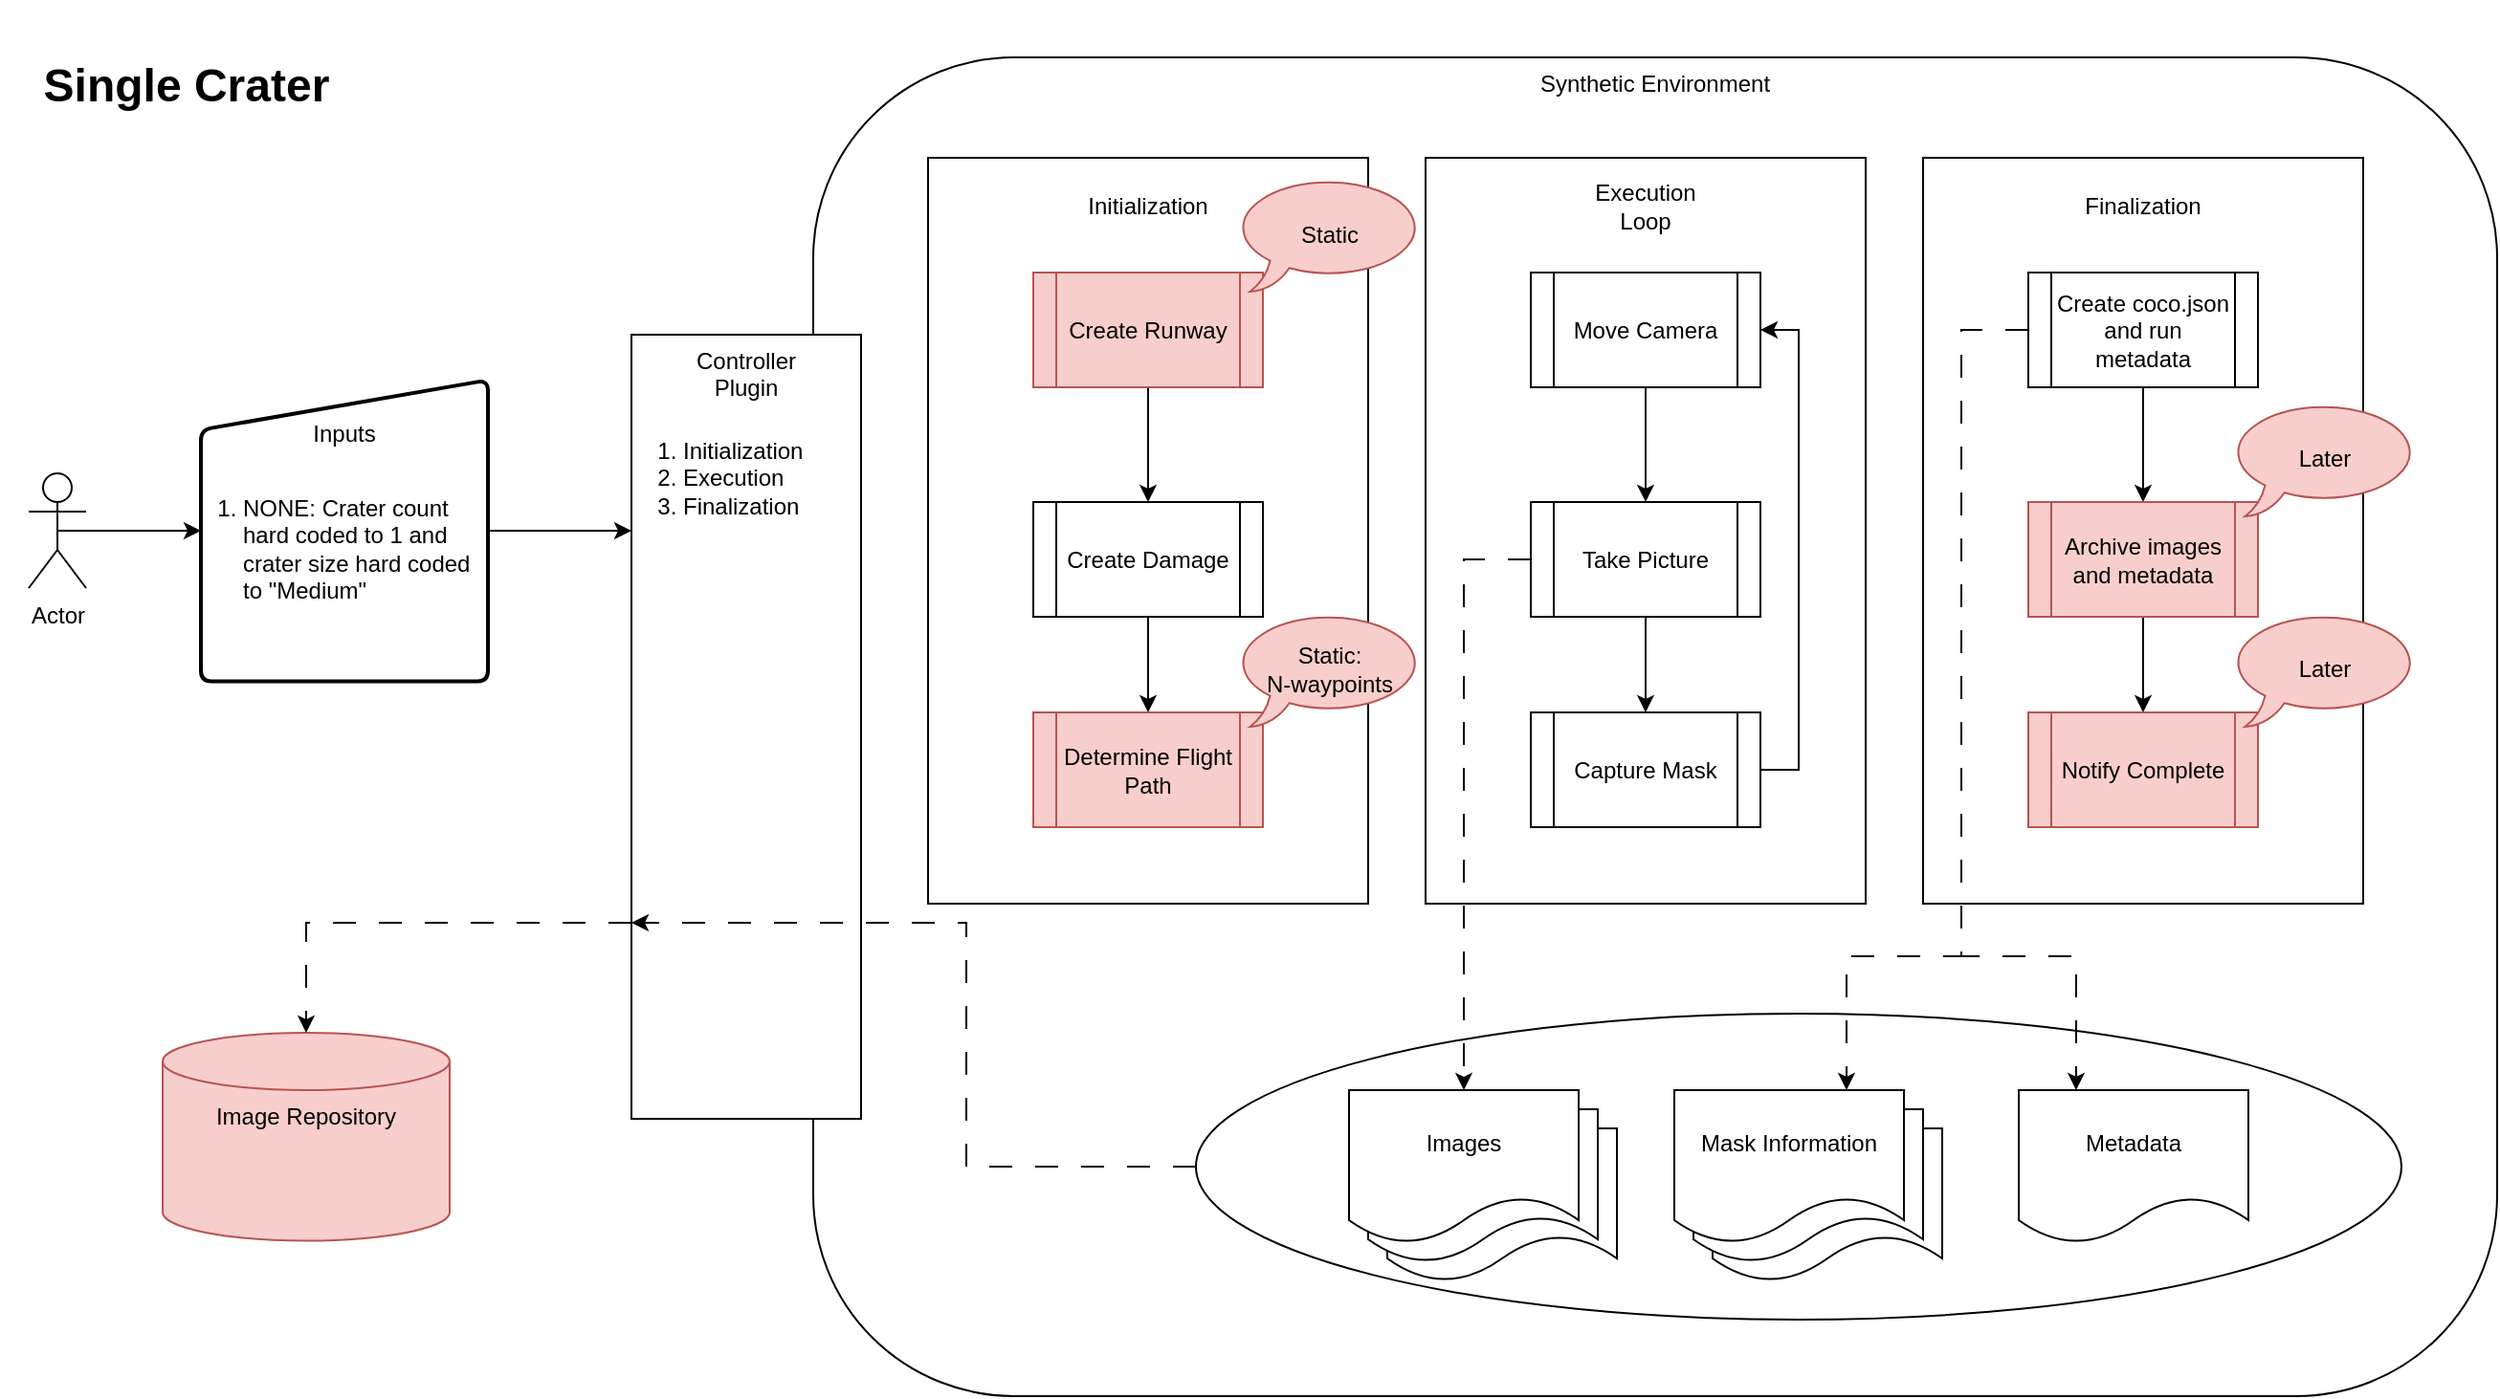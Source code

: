 <mxfile version="24.2.3" type="github" pages="4">
  <diagram name="Single Crater" id="yRjkTivTOIzYgRMtoHDq">
    <mxGraphModel grid="1" page="1" gridSize="10" guides="1" tooltips="1" connect="1" arrows="1" fold="1" pageScale="1" pageWidth="850" pageHeight="1100" math="0" shadow="0">
      <root>
        <mxCell id="0" />
        <mxCell id="1" parent="0" />
        <mxCell id="uaf5uITvgf53_FqmvQJ0-32" style="edgeStyle=orthogonalEdgeStyle;rounded=0;orthogonalLoop=1;jettySize=auto;html=1;exitX=1;exitY=0.5;exitDx=0;exitDy=0;entryX=0.992;entryY=0.425;entryDx=0;entryDy=0;entryPerimeter=0;dashed=1;dashPattern=12 12;" edge="1" parent="1" source="u88rPgywkG269ksU3fyL-29" target="uaf5uITvgf53_FqmvQJ0-31">
          <mxGeometry relative="1" as="geometry" />
        </mxCell>
        <mxCell id="uaf5uITvgf53_FqmvQJ0-3" value="Synthetic Environment" style="rounded=1;whiteSpace=wrap;html=1;horizontal=1;verticalAlign=top;" vertex="1" parent="1">
          <mxGeometry x="450" y="40" width="880" height="700" as="geometry" />
        </mxCell>
        <mxCell id="uaf5uITvgf53_FqmvQJ0-39" value="" style="ellipse;whiteSpace=wrap;html=1;" vertex="1" parent="1">
          <mxGeometry x="650" y="540" width="630" height="160" as="geometry" />
        </mxCell>
        <mxCell id="uaf5uITvgf53_FqmvQJ0-37" style="edgeStyle=orthogonalEdgeStyle;rounded=0;orthogonalLoop=1;jettySize=auto;html=1;exitX=0.5;exitY=0.5;exitDx=0;exitDy=0;exitPerimeter=0;entryX=0;entryY=0.5;entryDx=0;entryDy=0;" edge="1" parent="1" source="uaf5uITvgf53_FqmvQJ0-4" target="uaf5uITvgf53_FqmvQJ0-34">
          <mxGeometry relative="1" as="geometry" />
        </mxCell>
        <mxCell id="uaf5uITvgf53_FqmvQJ0-4" value="Actor" style="shape=umlActor;verticalLabelPosition=bottom;verticalAlign=top;html=1;outlineConnect=0;" vertex="1" parent="1">
          <mxGeometry x="40" y="257.5" width="30" height="60" as="geometry" />
        </mxCell>
        <mxCell id="uaf5uITvgf53_FqmvQJ0-2" value="&lt;div&gt;Controller&lt;/div&gt;&lt;div&gt;Plugin&lt;/div&gt;" style="rounded=0;whiteSpace=wrap;html=1;horizontal=1;verticalAlign=top;" vertex="1" parent="1">
          <mxGeometry x="355" y="185" width="120" height="410" as="geometry" />
        </mxCell>
        <mxCell id="uaf5uITvgf53_FqmvQJ0-9" value="" style="group" vertex="1" connectable="0" parent="1">
          <mxGeometry x="510" y="92.5" width="260" height="390" as="geometry" />
        </mxCell>
        <mxCell id="u88rPgywkG269ksU3fyL-18" value="" style="rounded=0;whiteSpace=wrap;html=1;" parent="uaf5uITvgf53_FqmvQJ0-9" vertex="1">
          <mxGeometry width="230" height="390" as="geometry" />
        </mxCell>
        <mxCell id="u88rPgywkG269ksU3fyL-13" style="edgeStyle=orthogonalEdgeStyle;rounded=0;orthogonalLoop=1;jettySize=auto;html=1;exitX=0.5;exitY=1;exitDx=0;exitDy=0;entryX=0.5;entryY=0;entryDx=0;entryDy=0;" parent="uaf5uITvgf53_FqmvQJ0-9" source="u88rPgywkG269ksU3fyL-10" target="u88rPgywkG269ksU3fyL-12" edge="1">
          <mxGeometry relative="1" as="geometry" />
        </mxCell>
        <mxCell id="u88rPgywkG269ksU3fyL-10" value="Create Runway" style="shape=process;whiteSpace=wrap;html=1;backgroundOutline=1;fillColor=#f8cecc;strokeColor=#b85450;" parent="uaf5uITvgf53_FqmvQJ0-9" vertex="1">
          <mxGeometry x="55" y="60" width="120" height="60" as="geometry" />
        </mxCell>
        <mxCell id="u88rPgywkG269ksU3fyL-15" style="edgeStyle=orthogonalEdgeStyle;rounded=0;orthogonalLoop=1;jettySize=auto;html=1;exitX=0.5;exitY=1;exitDx=0;exitDy=0;entryX=0.5;entryY=0;entryDx=0;entryDy=0;" parent="uaf5uITvgf53_FqmvQJ0-9" source="u88rPgywkG269ksU3fyL-12" target="u88rPgywkG269ksU3fyL-14" edge="1">
          <mxGeometry relative="1" as="geometry" />
        </mxCell>
        <mxCell id="u88rPgywkG269ksU3fyL-12" value="Create Damage" style="shape=process;whiteSpace=wrap;html=1;backgroundOutline=1;" parent="uaf5uITvgf53_FqmvQJ0-9" vertex="1">
          <mxGeometry x="55" y="180" width="120" height="60" as="geometry" />
        </mxCell>
        <mxCell id="u88rPgywkG269ksU3fyL-14" value="Determine Flight Path" style="shape=process;whiteSpace=wrap;html=1;backgroundOutline=1;fillColor=#f8cecc;strokeColor=#b85450;" parent="uaf5uITvgf53_FqmvQJ0-9" vertex="1">
          <mxGeometry x="55" y="290" width="120" height="60" as="geometry" />
        </mxCell>
        <mxCell id="u88rPgywkG269ksU3fyL-20" value="Initialization" style="text;html=1;align=center;verticalAlign=middle;whiteSpace=wrap;rounded=0;" parent="uaf5uITvgf53_FqmvQJ0-9" vertex="1">
          <mxGeometry x="85" y="10" width="60" height="30" as="geometry" />
        </mxCell>
        <mxCell id="yAyKmbtBZwxr8u9XP_yK-3" value="Static" style="whiteSpace=wrap;html=1;shape=mxgraph.basic.oval_callout;fillColor=#f8cecc;strokeColor=#b85450;" vertex="1" parent="uaf5uITvgf53_FqmvQJ0-9">
          <mxGeometry x="160" y="10" width="100" height="60" as="geometry" />
        </mxCell>
        <mxCell id="uaf5uITvgf53_FqmvQJ0-11" value="&lt;ol&gt;&lt;li&gt;Initialization&lt;/li&gt;&lt;li&gt;Execution&lt;/li&gt;&lt;li&gt;Finalization&lt;/li&gt;&lt;/ol&gt;" style="text;html=1;align=left;verticalAlign=top;whiteSpace=wrap;rounded=0;" vertex="1" parent="1">
          <mxGeometry x="340" y="220" width="125" height="80" as="geometry" />
        </mxCell>
        <mxCell id="uaf5uITvgf53_FqmvQJ0-12" value="" style="group" vertex="1" connectable="0" parent="1">
          <mxGeometry x="770" y="92.5" width="230" height="390" as="geometry" />
        </mxCell>
        <mxCell id="u88rPgywkG269ksU3fyL-22" value="" style="rounded=0;whiteSpace=wrap;html=1;" parent="uaf5uITvgf53_FqmvQJ0-12" vertex="1">
          <mxGeometry width="230" height="390" as="geometry" />
        </mxCell>
        <mxCell id="u88rPgywkG269ksU3fyL-23" value="&lt;div&gt;Execution Loop&lt;/div&gt;" style="text;html=1;align=center;verticalAlign=middle;whiteSpace=wrap;rounded=0;" parent="uaf5uITvgf53_FqmvQJ0-12" vertex="1">
          <mxGeometry x="85" y="10" width="60" height="30" as="geometry" />
        </mxCell>
        <mxCell id="uaf5uITvgf53_FqmvQJ0-13" style="edgeStyle=orthogonalEdgeStyle;rounded=0;orthogonalLoop=1;jettySize=auto;html=1;exitX=0.5;exitY=1;exitDx=0;exitDy=0;entryX=0.5;entryY=0;entryDx=0;entryDy=0;" edge="1" parent="uaf5uITvgf53_FqmvQJ0-12" source="u88rPgywkG269ksU3fyL-24" target="u88rPgywkG269ksU3fyL-25">
          <mxGeometry relative="1" as="geometry" />
        </mxCell>
        <mxCell id="u88rPgywkG269ksU3fyL-24" value="Move Camera" style="shape=process;whiteSpace=wrap;html=1;backgroundOutline=1;" parent="uaf5uITvgf53_FqmvQJ0-12" vertex="1">
          <mxGeometry x="55" y="60" width="120" height="60" as="geometry" />
        </mxCell>
        <mxCell id="uaf5uITvgf53_FqmvQJ0-15" style="edgeStyle=orthogonalEdgeStyle;rounded=0;orthogonalLoop=1;jettySize=auto;html=1;exitX=0.5;exitY=1;exitDx=0;exitDy=0;entryX=0.5;entryY=0;entryDx=0;entryDy=0;" edge="1" parent="uaf5uITvgf53_FqmvQJ0-12" source="u88rPgywkG269ksU3fyL-25" target="u88rPgywkG269ksU3fyL-26">
          <mxGeometry relative="1" as="geometry" />
        </mxCell>
        <mxCell id="u88rPgywkG269ksU3fyL-25" value="Take Picture" style="shape=process;whiteSpace=wrap;html=1;backgroundOutline=1;" parent="uaf5uITvgf53_FqmvQJ0-12" vertex="1">
          <mxGeometry x="55" y="180" width="120" height="60" as="geometry" />
        </mxCell>
        <mxCell id="uaf5uITvgf53_FqmvQJ0-16" style="edgeStyle=orthogonalEdgeStyle;rounded=0;orthogonalLoop=1;jettySize=auto;html=1;exitX=1;exitY=0.5;exitDx=0;exitDy=0;entryX=1;entryY=0.5;entryDx=0;entryDy=0;" edge="1" parent="uaf5uITvgf53_FqmvQJ0-12" source="u88rPgywkG269ksU3fyL-26" target="u88rPgywkG269ksU3fyL-24">
          <mxGeometry relative="1" as="geometry" />
        </mxCell>
        <mxCell id="u88rPgywkG269ksU3fyL-26" value="Capture Mask" style="shape=process;whiteSpace=wrap;html=1;backgroundOutline=1;" parent="uaf5uITvgf53_FqmvQJ0-12" vertex="1">
          <mxGeometry x="55" y="290" width="120" height="60" as="geometry" />
        </mxCell>
        <mxCell id="uaf5uITvgf53_FqmvQJ0-14" value="" style="group" vertex="1" connectable="0" parent="1">
          <mxGeometry x="1030" y="92.5" width="260" height="390" as="geometry" />
        </mxCell>
        <mxCell id="u88rPgywkG269ksU3fyL-27" value="" style="rounded=0;whiteSpace=wrap;html=1;" parent="uaf5uITvgf53_FqmvQJ0-14" vertex="1">
          <mxGeometry width="230" height="390" as="geometry" />
        </mxCell>
        <mxCell id="u88rPgywkG269ksU3fyL-28" style="edgeStyle=orthogonalEdgeStyle;rounded=0;orthogonalLoop=1;jettySize=auto;html=1;exitX=0.5;exitY=1;exitDx=0;exitDy=0;entryX=0.5;entryY=0;entryDx=0;entryDy=0;" parent="uaf5uITvgf53_FqmvQJ0-14" source="u88rPgywkG269ksU3fyL-29" target="u88rPgywkG269ksU3fyL-31" edge="1">
          <mxGeometry relative="1" as="geometry" />
        </mxCell>
        <mxCell id="u88rPgywkG269ksU3fyL-29" value="Create coco.json and run metadata" style="shape=process;whiteSpace=wrap;html=1;backgroundOutline=1;" parent="uaf5uITvgf53_FqmvQJ0-14" vertex="1">
          <mxGeometry x="55" y="60" width="120" height="60" as="geometry" />
        </mxCell>
        <mxCell id="u88rPgywkG269ksU3fyL-30" style="edgeStyle=orthogonalEdgeStyle;rounded=0;orthogonalLoop=1;jettySize=auto;html=1;exitX=0.5;exitY=1;exitDx=0;exitDy=0;entryX=0.5;entryY=0;entryDx=0;entryDy=0;" parent="uaf5uITvgf53_FqmvQJ0-14" source="u88rPgywkG269ksU3fyL-31" target="u88rPgywkG269ksU3fyL-32" edge="1">
          <mxGeometry relative="1" as="geometry" />
        </mxCell>
        <mxCell id="u88rPgywkG269ksU3fyL-31" value="Archive images and metadata" style="shape=process;whiteSpace=wrap;html=1;backgroundOutline=1;fillColor=#f8cecc;strokeColor=#b85450;" parent="uaf5uITvgf53_FqmvQJ0-14" vertex="1">
          <mxGeometry x="55" y="180" width="120" height="60" as="geometry" />
        </mxCell>
        <mxCell id="u88rPgywkG269ksU3fyL-32" value="Notify Complete" style="shape=process;whiteSpace=wrap;html=1;backgroundOutline=1;fillColor=#f8cecc;strokeColor=#b85450;" parent="uaf5uITvgf53_FqmvQJ0-14" vertex="1">
          <mxGeometry x="55" y="290" width="120" height="60" as="geometry" />
        </mxCell>
        <mxCell id="u88rPgywkG269ksU3fyL-33" value="Finalization" style="text;html=1;align=center;verticalAlign=middle;whiteSpace=wrap;rounded=0;" parent="uaf5uITvgf53_FqmvQJ0-14" vertex="1">
          <mxGeometry x="85" y="10" width="60" height="30" as="geometry" />
        </mxCell>
        <mxCell id="yAyKmbtBZwxr8u9XP_yK-5" value="Later" style="whiteSpace=wrap;html=1;shape=mxgraph.basic.oval_callout;fillColor=#f8cecc;strokeColor=#b85450;" vertex="1" parent="uaf5uITvgf53_FqmvQJ0-14">
          <mxGeometry x="160" y="237.5" width="100" height="60" as="geometry" />
        </mxCell>
        <mxCell id="uaf5uITvgf53_FqmvQJ0-17" value="Image Repository" style="shape=cylinder3;whiteSpace=wrap;html=1;boundedLbl=1;backgroundOutline=1;size=15;verticalAlign=top;fillColor=#f8cecc;strokeColor=#b85450;" vertex="1" parent="1">
          <mxGeometry x="110" y="550" width="150" height="108.75" as="geometry" />
        </mxCell>
        <mxCell id="uaf5uITvgf53_FqmvQJ0-18" value="" style="shape=document;whiteSpace=wrap;html=1;boundedLbl=1;" vertex="1" parent="1">
          <mxGeometry x="920" y="600" width="120" height="80" as="geometry" />
        </mxCell>
        <mxCell id="uaf5uITvgf53_FqmvQJ0-19" value="" style="shape=document;whiteSpace=wrap;html=1;boundedLbl=1;" vertex="1" parent="1">
          <mxGeometry x="910" y="590" width="120" height="80" as="geometry" />
        </mxCell>
        <mxCell id="uaf5uITvgf53_FqmvQJ0-20" value="Mask Information" style="shape=document;whiteSpace=wrap;html=1;boundedLbl=1;" vertex="1" parent="1">
          <mxGeometry x="900" y="580" width="120" height="80" as="geometry" />
        </mxCell>
        <mxCell id="uaf5uITvgf53_FqmvQJ0-24" value="" style="shape=document;whiteSpace=wrap;html=1;boundedLbl=1;" vertex="1" parent="1">
          <mxGeometry x="750" y="600" width="120" height="80" as="geometry" />
        </mxCell>
        <mxCell id="uaf5uITvgf53_FqmvQJ0-25" value="" style="shape=document;whiteSpace=wrap;html=1;boundedLbl=1;" vertex="1" parent="1">
          <mxGeometry x="740" y="590" width="120" height="80" as="geometry" />
        </mxCell>
        <mxCell id="uaf5uITvgf53_FqmvQJ0-26" value="Images" style="shape=document;whiteSpace=wrap;html=1;boundedLbl=1;" vertex="1" parent="1">
          <mxGeometry x="730" y="580" width="120" height="80" as="geometry" />
        </mxCell>
        <mxCell id="uaf5uITvgf53_FqmvQJ0-27" style="edgeStyle=orthogonalEdgeStyle;rounded=0;orthogonalLoop=1;jettySize=auto;html=1;exitX=0;exitY=0.5;exitDx=0;exitDy=0;dashed=1;dashPattern=12 12;" edge="1" parent="1" source="u88rPgywkG269ksU3fyL-25" target="uaf5uITvgf53_FqmvQJ0-26">
          <mxGeometry relative="1" as="geometry" />
        </mxCell>
        <mxCell id="uaf5uITvgf53_FqmvQJ0-31" value="Metadata" style="shape=document;whiteSpace=wrap;html=1;boundedLbl=1;" vertex="1" parent="1">
          <mxGeometry x="1080" y="580" width="120" height="80" as="geometry" />
        </mxCell>
        <mxCell id="uaf5uITvgf53_FqmvQJ0-33" style="edgeStyle=orthogonalEdgeStyle;rounded=0;orthogonalLoop=1;jettySize=auto;html=1;exitX=0;exitY=0.75;exitDx=0;exitDy=0;entryX=0.5;entryY=0;entryDx=0;entryDy=0;entryPerimeter=0;dashed=1;dashPattern=12 12;" edge="1" parent="1" source="uaf5uITvgf53_FqmvQJ0-2" target="uaf5uITvgf53_FqmvQJ0-17">
          <mxGeometry relative="1" as="geometry" />
        </mxCell>
        <mxCell id="uaf5uITvgf53_FqmvQJ0-36" style="edgeStyle=orthogonalEdgeStyle;rounded=0;orthogonalLoop=1;jettySize=auto;html=1;exitX=1;exitY=0.5;exitDx=0;exitDy=0;entryX=0;entryY=0.25;entryDx=0;entryDy=0;" edge="1" parent="1" source="uaf5uITvgf53_FqmvQJ0-34" target="uaf5uITvgf53_FqmvQJ0-2">
          <mxGeometry relative="1" as="geometry" />
        </mxCell>
        <mxCell id="uaf5uITvgf53_FqmvQJ0-34" value="&lt;br&gt;&lt;div&gt;Inputs&lt;/div&gt;" style="html=1;strokeWidth=2;shape=manualInput;whiteSpace=wrap;rounded=1;size=26;arcSize=11;verticalAlign=top;" vertex="1" parent="1">
          <mxGeometry x="130" y="208.75" width="150" height="157.5" as="geometry" />
        </mxCell>
        <mxCell id="uaf5uITvgf53_FqmvQJ0-38" value="&lt;ol&gt;&lt;li&gt;NONE: Crater count hard coded to 1 and crater size hard coded to &quot;Medium&quot;&lt;br&gt;&lt;/li&gt;&lt;/ol&gt;" style="text;html=1;align=left;verticalAlign=top;whiteSpace=wrap;rounded=0;" vertex="1" parent="1">
          <mxGeometry x="110" y="250" width="170" height="80" as="geometry" />
        </mxCell>
        <mxCell id="uaf5uITvgf53_FqmvQJ0-40" style="edgeStyle=orthogonalEdgeStyle;rounded=0;orthogonalLoop=1;jettySize=auto;html=1;exitX=0;exitY=0.5;exitDx=0;exitDy=0;entryX=0;entryY=0.75;entryDx=0;entryDy=0;dashed=1;dashPattern=12 12;" edge="1" parent="1" source="uaf5uITvgf53_FqmvQJ0-39" target="uaf5uITvgf53_FqmvQJ0-2">
          <mxGeometry relative="1" as="geometry">
            <Array as="points">
              <mxPoint x="530" y="620" />
              <mxPoint x="530" y="493" />
            </Array>
          </mxGeometry>
        </mxCell>
        <mxCell id="yAyKmbtBZwxr8u9XP_yK-4" value="&lt;div&gt;Static:&lt;br&gt;&lt;/div&gt;&lt;div&gt;N-waypoints&lt;br&gt;&lt;/div&gt;" style="whiteSpace=wrap;html=1;shape=mxgraph.basic.oval_callout;fillColor=#f8cecc;strokeColor=#b85450;" vertex="1" parent="1">
          <mxGeometry x="670" y="330" width="100" height="60" as="geometry" />
        </mxCell>
        <mxCell id="yAyKmbtBZwxr8u9XP_yK-7" value="&lt;h1&gt;Single Crater&lt;/h1&gt;" style="text;html=1;align=center;verticalAlign=middle;whiteSpace=wrap;rounded=0;" vertex="1" parent="1">
          <mxGeometry x="25" y="10" width="195" height="90" as="geometry" />
        </mxCell>
        <mxCell id="yAyKmbtBZwxr8u9XP_yK-8" style="edgeStyle=orthogonalEdgeStyle;rounded=0;orthogonalLoop=1;jettySize=auto;html=1;exitX=0;exitY=0.5;exitDx=0;exitDy=0;entryX=0.75;entryY=0;entryDx=0;entryDy=0;dashed=1;dashPattern=12 12;" edge="1" parent="1" source="u88rPgywkG269ksU3fyL-29" target="uaf5uITvgf53_FqmvQJ0-20">
          <mxGeometry relative="1" as="geometry">
            <Array as="points">
              <mxPoint x="1050" y="183" />
              <mxPoint x="1050" y="510" />
              <mxPoint x="990" y="510" />
            </Array>
          </mxGeometry>
        </mxCell>
        <mxCell id="yAyKmbtBZwxr8u9XP_yK-9" style="edgeStyle=orthogonalEdgeStyle;rounded=0;orthogonalLoop=1;jettySize=auto;html=1;exitX=0;exitY=0.5;exitDx=0;exitDy=0;entryX=0.25;entryY=0;entryDx=0;entryDy=0;dashed=1;dashPattern=12 12;" edge="1" parent="1" source="u88rPgywkG269ksU3fyL-29" target="uaf5uITvgf53_FqmvQJ0-31">
          <mxGeometry relative="1" as="geometry">
            <Array as="points">
              <mxPoint x="1050" y="183" />
              <mxPoint x="1050" y="510" />
              <mxPoint x="1110" y="510" />
            </Array>
          </mxGeometry>
        </mxCell>
        <mxCell id="yAyKmbtBZwxr8u9XP_yK-10" value="Later" style="whiteSpace=wrap;html=1;shape=mxgraph.basic.oval_callout;fillColor=#f8cecc;strokeColor=#b85450;" vertex="1" parent="1">
          <mxGeometry x="1190" y="220" width="100" height="60" as="geometry" />
        </mxCell>
      </root>
    </mxGraphModel>
  </diagram>
  <diagram name="Multiple Craters" id="zxJc2Gu6c_zBsLA4mh_G">
    <mxGraphModel grid="1" page="1" gridSize="10" guides="1" tooltips="1" connect="1" arrows="1" fold="1" pageScale="1" pageWidth="850" pageHeight="1100" math="0" shadow="0">
      <root>
        <mxCell id="xb1PJHvhBL47pzWYYZ3c-0" />
        <mxCell id="xb1PJHvhBL47pzWYYZ3c-1" parent="xb1PJHvhBL47pzWYYZ3c-0" />
        <mxCell id="xb1PJHvhBL47pzWYYZ3c-2" style="edgeStyle=orthogonalEdgeStyle;rounded=0;orthogonalLoop=1;jettySize=auto;html=1;exitX=1;exitY=0.5;exitDx=0;exitDy=0;entryX=0.992;entryY=0.425;entryDx=0;entryDy=0;entryPerimeter=0;dashed=1;dashPattern=12 12;" edge="1" parent="xb1PJHvhBL47pzWYYZ3c-1" source="xb1PJHvhBL47pzWYYZ3c-30" target="xb1PJHvhBL47pzWYYZ3c-44">
          <mxGeometry relative="1" as="geometry" />
        </mxCell>
        <mxCell id="xb1PJHvhBL47pzWYYZ3c-3" value="Synthetic Environment" style="rounded=1;whiteSpace=wrap;html=1;horizontal=1;verticalAlign=top;" vertex="1" parent="xb1PJHvhBL47pzWYYZ3c-1">
          <mxGeometry x="450" y="40" width="880" height="700" as="geometry" />
        </mxCell>
        <mxCell id="xb1PJHvhBL47pzWYYZ3c-4" value="" style="ellipse;whiteSpace=wrap;html=1;" vertex="1" parent="xb1PJHvhBL47pzWYYZ3c-1">
          <mxGeometry x="650" y="540" width="630" height="160" as="geometry" />
        </mxCell>
        <mxCell id="xb1PJHvhBL47pzWYYZ3c-5" style="edgeStyle=orthogonalEdgeStyle;rounded=0;orthogonalLoop=1;jettySize=auto;html=1;exitX=0.5;exitY=0.5;exitDx=0;exitDy=0;exitPerimeter=0;entryX=0;entryY=0.5;entryDx=0;entryDy=0;" edge="1" parent="xb1PJHvhBL47pzWYYZ3c-1" source="xb1PJHvhBL47pzWYYZ3c-6" target="xb1PJHvhBL47pzWYYZ3c-47">
          <mxGeometry relative="1" as="geometry" />
        </mxCell>
        <mxCell id="xb1PJHvhBL47pzWYYZ3c-6" value="Actor" style="shape=umlActor;verticalLabelPosition=bottom;verticalAlign=top;html=1;outlineConnect=0;" vertex="1" parent="xb1PJHvhBL47pzWYYZ3c-1">
          <mxGeometry x="40" y="257.5" width="30" height="60" as="geometry" />
        </mxCell>
        <mxCell id="xb1PJHvhBL47pzWYYZ3c-7" value="&lt;div&gt;Controller&lt;/div&gt;&lt;div&gt;Plugin&lt;/div&gt;" style="rounded=0;whiteSpace=wrap;html=1;horizontal=1;verticalAlign=top;" vertex="1" parent="xb1PJHvhBL47pzWYYZ3c-1">
          <mxGeometry x="355" y="185" width="120" height="410" as="geometry" />
        </mxCell>
        <mxCell id="xb1PJHvhBL47pzWYYZ3c-8" value="" style="group" vertex="1" connectable="0" parent="xb1PJHvhBL47pzWYYZ3c-1">
          <mxGeometry x="510" y="92.5" width="260" height="390" as="geometry" />
        </mxCell>
        <mxCell id="xb1PJHvhBL47pzWYYZ3c-9" value="" style="rounded=0;whiteSpace=wrap;html=1;" vertex="1" parent="xb1PJHvhBL47pzWYYZ3c-8">
          <mxGeometry width="230" height="390" as="geometry" />
        </mxCell>
        <mxCell id="xb1PJHvhBL47pzWYYZ3c-10" style="edgeStyle=orthogonalEdgeStyle;rounded=0;orthogonalLoop=1;jettySize=auto;html=1;exitX=0.5;exitY=1;exitDx=0;exitDy=0;entryX=0.5;entryY=0;entryDx=0;entryDy=0;" edge="1" parent="xb1PJHvhBL47pzWYYZ3c-8" source="xb1PJHvhBL47pzWYYZ3c-11" target="xb1PJHvhBL47pzWYYZ3c-13">
          <mxGeometry relative="1" as="geometry" />
        </mxCell>
        <mxCell id="xb1PJHvhBL47pzWYYZ3c-11" value="Create Runway" style="shape=process;whiteSpace=wrap;html=1;backgroundOutline=1;fillColor=#f8cecc;strokeColor=#b85450;" vertex="1" parent="xb1PJHvhBL47pzWYYZ3c-8">
          <mxGeometry x="55" y="60" width="120" height="60" as="geometry" />
        </mxCell>
        <mxCell id="xb1PJHvhBL47pzWYYZ3c-12" style="edgeStyle=orthogonalEdgeStyle;rounded=0;orthogonalLoop=1;jettySize=auto;html=1;exitX=0.5;exitY=1;exitDx=0;exitDy=0;entryX=0.5;entryY=0;entryDx=0;entryDy=0;" edge="1" parent="xb1PJHvhBL47pzWYYZ3c-8" source="xb1PJHvhBL47pzWYYZ3c-13" target="xb1PJHvhBL47pzWYYZ3c-14">
          <mxGeometry relative="1" as="geometry" />
        </mxCell>
        <mxCell id="xb1PJHvhBL47pzWYYZ3c-13" value="Create Damage" style="shape=process;whiteSpace=wrap;html=1;backgroundOutline=1;" vertex="1" parent="xb1PJHvhBL47pzWYYZ3c-8">
          <mxGeometry x="55" y="180" width="120" height="60" as="geometry" />
        </mxCell>
        <mxCell id="xb1PJHvhBL47pzWYYZ3c-14" value="Determine Flight Path" style="shape=process;whiteSpace=wrap;html=1;backgroundOutline=1;fillColor=#f8cecc;strokeColor=#b85450;" vertex="1" parent="xb1PJHvhBL47pzWYYZ3c-8">
          <mxGeometry x="55" y="290" width="120" height="60" as="geometry" />
        </mxCell>
        <mxCell id="xb1PJHvhBL47pzWYYZ3c-15" value="Initialization" style="text;html=1;align=center;verticalAlign=middle;whiteSpace=wrap;rounded=0;" vertex="1" parent="xb1PJHvhBL47pzWYYZ3c-8">
          <mxGeometry x="85" y="10" width="60" height="30" as="geometry" />
        </mxCell>
        <mxCell id="xb1PJHvhBL47pzWYYZ3c-16" value="Static" style="whiteSpace=wrap;html=1;shape=mxgraph.basic.oval_callout;fillColor=#f8cecc;strokeColor=#b85450;" vertex="1" parent="xb1PJHvhBL47pzWYYZ3c-8">
          <mxGeometry x="160" y="10" width="100" height="60" as="geometry" />
        </mxCell>
        <mxCell id="xb1PJHvhBL47pzWYYZ3c-17" value="&lt;ol&gt;&lt;li&gt;Initialization&lt;/li&gt;&lt;li&gt;Execution&lt;/li&gt;&lt;li&gt;Finalization&lt;/li&gt;&lt;/ol&gt;" style="text;html=1;align=left;verticalAlign=top;whiteSpace=wrap;rounded=0;" vertex="1" parent="xb1PJHvhBL47pzWYYZ3c-1">
          <mxGeometry x="340" y="220" width="125" height="80" as="geometry" />
        </mxCell>
        <mxCell id="xb1PJHvhBL47pzWYYZ3c-18" value="" style="group" vertex="1" connectable="0" parent="xb1PJHvhBL47pzWYYZ3c-1">
          <mxGeometry x="770" y="92.5" width="230" height="390" as="geometry" />
        </mxCell>
        <mxCell id="xb1PJHvhBL47pzWYYZ3c-19" value="" style="rounded=0;whiteSpace=wrap;html=1;" vertex="1" parent="xb1PJHvhBL47pzWYYZ3c-18">
          <mxGeometry width="230" height="390" as="geometry" />
        </mxCell>
        <mxCell id="xb1PJHvhBL47pzWYYZ3c-20" value="&lt;div&gt;Execution Loop&lt;/div&gt;" style="text;html=1;align=center;verticalAlign=middle;whiteSpace=wrap;rounded=0;" vertex="1" parent="xb1PJHvhBL47pzWYYZ3c-18">
          <mxGeometry x="85" y="10" width="60" height="30" as="geometry" />
        </mxCell>
        <mxCell id="xb1PJHvhBL47pzWYYZ3c-21" style="edgeStyle=orthogonalEdgeStyle;rounded=0;orthogonalLoop=1;jettySize=auto;html=1;exitX=0.5;exitY=1;exitDx=0;exitDy=0;entryX=0.5;entryY=0;entryDx=0;entryDy=0;" edge="1" parent="xb1PJHvhBL47pzWYYZ3c-18" source="xb1PJHvhBL47pzWYYZ3c-22" target="xb1PJHvhBL47pzWYYZ3c-24">
          <mxGeometry relative="1" as="geometry" />
        </mxCell>
        <mxCell id="xb1PJHvhBL47pzWYYZ3c-22" value="Move Camera" style="shape=process;whiteSpace=wrap;html=1;backgroundOutline=1;" vertex="1" parent="xb1PJHvhBL47pzWYYZ3c-18">
          <mxGeometry x="55" y="60" width="120" height="60" as="geometry" />
        </mxCell>
        <mxCell id="xb1PJHvhBL47pzWYYZ3c-23" style="edgeStyle=orthogonalEdgeStyle;rounded=0;orthogonalLoop=1;jettySize=auto;html=1;exitX=0.5;exitY=1;exitDx=0;exitDy=0;entryX=0.5;entryY=0;entryDx=0;entryDy=0;" edge="1" parent="xb1PJHvhBL47pzWYYZ3c-18" source="xb1PJHvhBL47pzWYYZ3c-24" target="xb1PJHvhBL47pzWYYZ3c-26">
          <mxGeometry relative="1" as="geometry" />
        </mxCell>
        <mxCell id="xb1PJHvhBL47pzWYYZ3c-24" value="Take Picture" style="shape=process;whiteSpace=wrap;html=1;backgroundOutline=1;" vertex="1" parent="xb1PJHvhBL47pzWYYZ3c-18">
          <mxGeometry x="55" y="180" width="120" height="60" as="geometry" />
        </mxCell>
        <mxCell id="xb1PJHvhBL47pzWYYZ3c-25" style="edgeStyle=orthogonalEdgeStyle;rounded=0;orthogonalLoop=1;jettySize=auto;html=1;exitX=1;exitY=0.5;exitDx=0;exitDy=0;entryX=1;entryY=0.5;entryDx=0;entryDy=0;" edge="1" parent="xb1PJHvhBL47pzWYYZ3c-18" source="xb1PJHvhBL47pzWYYZ3c-26" target="xb1PJHvhBL47pzWYYZ3c-22">
          <mxGeometry relative="1" as="geometry" />
        </mxCell>
        <mxCell id="xb1PJHvhBL47pzWYYZ3c-26" value="Capture Mask" style="shape=process;whiteSpace=wrap;html=1;backgroundOutline=1;" vertex="1" parent="xb1PJHvhBL47pzWYYZ3c-18">
          <mxGeometry x="55" y="290" width="120" height="60" as="geometry" />
        </mxCell>
        <mxCell id="xb1PJHvhBL47pzWYYZ3c-27" value="" style="group" vertex="1" connectable="0" parent="xb1PJHvhBL47pzWYYZ3c-1">
          <mxGeometry x="1030" y="92.5" width="260" height="390" as="geometry" />
        </mxCell>
        <mxCell id="xb1PJHvhBL47pzWYYZ3c-28" value="" style="rounded=0;whiteSpace=wrap;html=1;" vertex="1" parent="xb1PJHvhBL47pzWYYZ3c-27">
          <mxGeometry width="230" height="390" as="geometry" />
        </mxCell>
        <mxCell id="xb1PJHvhBL47pzWYYZ3c-29" style="edgeStyle=orthogonalEdgeStyle;rounded=0;orthogonalLoop=1;jettySize=auto;html=1;exitX=0.5;exitY=1;exitDx=0;exitDy=0;entryX=0.5;entryY=0;entryDx=0;entryDy=0;" edge="1" parent="xb1PJHvhBL47pzWYYZ3c-27" source="xb1PJHvhBL47pzWYYZ3c-30" target="xb1PJHvhBL47pzWYYZ3c-32">
          <mxGeometry relative="1" as="geometry" />
        </mxCell>
        <mxCell id="xb1PJHvhBL47pzWYYZ3c-30" value="Create coco.json and run metadata" style="shape=process;whiteSpace=wrap;html=1;backgroundOutline=1;" vertex="1" parent="xb1PJHvhBL47pzWYYZ3c-27">
          <mxGeometry x="55" y="60" width="120" height="60" as="geometry" />
        </mxCell>
        <mxCell id="xb1PJHvhBL47pzWYYZ3c-31" style="edgeStyle=orthogonalEdgeStyle;rounded=0;orthogonalLoop=1;jettySize=auto;html=1;exitX=0.5;exitY=1;exitDx=0;exitDy=0;entryX=0.5;entryY=0;entryDx=0;entryDy=0;" edge="1" parent="xb1PJHvhBL47pzWYYZ3c-27" source="xb1PJHvhBL47pzWYYZ3c-32" target="xb1PJHvhBL47pzWYYZ3c-33">
          <mxGeometry relative="1" as="geometry" />
        </mxCell>
        <mxCell id="xb1PJHvhBL47pzWYYZ3c-32" value="Archive images and metadata" style="shape=process;whiteSpace=wrap;html=1;backgroundOutline=1;fillColor=#f8cecc;strokeColor=#b85450;" vertex="1" parent="xb1PJHvhBL47pzWYYZ3c-27">
          <mxGeometry x="55" y="180" width="120" height="60" as="geometry" />
        </mxCell>
        <mxCell id="xb1PJHvhBL47pzWYYZ3c-33" value="Notify Complete" style="shape=process;whiteSpace=wrap;html=1;backgroundOutline=1;fillColor=#f8cecc;strokeColor=#b85450;" vertex="1" parent="xb1PJHvhBL47pzWYYZ3c-27">
          <mxGeometry x="55" y="290" width="120" height="60" as="geometry" />
        </mxCell>
        <mxCell id="xb1PJHvhBL47pzWYYZ3c-34" value="Finalization" style="text;html=1;align=center;verticalAlign=middle;whiteSpace=wrap;rounded=0;" vertex="1" parent="xb1PJHvhBL47pzWYYZ3c-27">
          <mxGeometry x="85" y="10" width="60" height="30" as="geometry" />
        </mxCell>
        <mxCell id="xb1PJHvhBL47pzWYYZ3c-35" value="Later" style="whiteSpace=wrap;html=1;shape=mxgraph.basic.oval_callout;fillColor=#f8cecc;strokeColor=#b85450;" vertex="1" parent="xb1PJHvhBL47pzWYYZ3c-27">
          <mxGeometry x="160" y="237.5" width="100" height="60" as="geometry" />
        </mxCell>
        <mxCell id="xb1PJHvhBL47pzWYYZ3c-36" value="Image Repository" style="shape=cylinder3;whiteSpace=wrap;html=1;boundedLbl=1;backgroundOutline=1;size=15;verticalAlign=top;fillColor=#f8cecc;strokeColor=#b85450;" vertex="1" parent="xb1PJHvhBL47pzWYYZ3c-1">
          <mxGeometry x="110" y="550" width="150" height="108.75" as="geometry" />
        </mxCell>
        <mxCell id="xb1PJHvhBL47pzWYYZ3c-37" value="" style="shape=document;whiteSpace=wrap;html=1;boundedLbl=1;" vertex="1" parent="xb1PJHvhBL47pzWYYZ3c-1">
          <mxGeometry x="920" y="600" width="120" height="80" as="geometry" />
        </mxCell>
        <mxCell id="xb1PJHvhBL47pzWYYZ3c-38" value="" style="shape=document;whiteSpace=wrap;html=1;boundedLbl=1;" vertex="1" parent="xb1PJHvhBL47pzWYYZ3c-1">
          <mxGeometry x="910" y="590" width="120" height="80" as="geometry" />
        </mxCell>
        <mxCell id="xb1PJHvhBL47pzWYYZ3c-39" value="Mask Information" style="shape=document;whiteSpace=wrap;html=1;boundedLbl=1;" vertex="1" parent="xb1PJHvhBL47pzWYYZ3c-1">
          <mxGeometry x="900" y="580" width="120" height="80" as="geometry" />
        </mxCell>
        <mxCell id="xb1PJHvhBL47pzWYYZ3c-40" value="" style="shape=document;whiteSpace=wrap;html=1;boundedLbl=1;" vertex="1" parent="xb1PJHvhBL47pzWYYZ3c-1">
          <mxGeometry x="750" y="600" width="120" height="80" as="geometry" />
        </mxCell>
        <mxCell id="xb1PJHvhBL47pzWYYZ3c-41" value="" style="shape=document;whiteSpace=wrap;html=1;boundedLbl=1;" vertex="1" parent="xb1PJHvhBL47pzWYYZ3c-1">
          <mxGeometry x="740" y="590" width="120" height="80" as="geometry" />
        </mxCell>
        <mxCell id="xb1PJHvhBL47pzWYYZ3c-42" value="Images" style="shape=document;whiteSpace=wrap;html=1;boundedLbl=1;" vertex="1" parent="xb1PJHvhBL47pzWYYZ3c-1">
          <mxGeometry x="730" y="580" width="120" height="80" as="geometry" />
        </mxCell>
        <mxCell id="xb1PJHvhBL47pzWYYZ3c-43" style="edgeStyle=orthogonalEdgeStyle;rounded=0;orthogonalLoop=1;jettySize=auto;html=1;exitX=0;exitY=0.5;exitDx=0;exitDy=0;dashed=1;dashPattern=12 12;" edge="1" parent="xb1PJHvhBL47pzWYYZ3c-1" source="xb1PJHvhBL47pzWYYZ3c-24" target="xb1PJHvhBL47pzWYYZ3c-42">
          <mxGeometry relative="1" as="geometry" />
        </mxCell>
        <mxCell id="xb1PJHvhBL47pzWYYZ3c-44" value="Metadata" style="shape=document;whiteSpace=wrap;html=1;boundedLbl=1;" vertex="1" parent="xb1PJHvhBL47pzWYYZ3c-1">
          <mxGeometry x="1080" y="580" width="120" height="80" as="geometry" />
        </mxCell>
        <mxCell id="xb1PJHvhBL47pzWYYZ3c-45" style="edgeStyle=orthogonalEdgeStyle;rounded=0;orthogonalLoop=1;jettySize=auto;html=1;exitX=0;exitY=0.75;exitDx=0;exitDy=0;entryX=0.5;entryY=0;entryDx=0;entryDy=0;entryPerimeter=0;dashed=1;dashPattern=12 12;" edge="1" parent="xb1PJHvhBL47pzWYYZ3c-1" source="xb1PJHvhBL47pzWYYZ3c-7" target="xb1PJHvhBL47pzWYYZ3c-36">
          <mxGeometry relative="1" as="geometry" />
        </mxCell>
        <mxCell id="xb1PJHvhBL47pzWYYZ3c-46" style="edgeStyle=orthogonalEdgeStyle;rounded=0;orthogonalLoop=1;jettySize=auto;html=1;exitX=1;exitY=0.5;exitDx=0;exitDy=0;entryX=0;entryY=0.25;entryDx=0;entryDy=0;" edge="1" parent="xb1PJHvhBL47pzWYYZ3c-1" source="xb1PJHvhBL47pzWYYZ3c-47" target="xb1PJHvhBL47pzWYYZ3c-7">
          <mxGeometry relative="1" as="geometry" />
        </mxCell>
        <mxCell id="xb1PJHvhBL47pzWYYZ3c-47" value="&lt;br&gt;&lt;div&gt;Inputs&lt;/div&gt;" style="html=1;strokeWidth=2;shape=manualInput;whiteSpace=wrap;rounded=1;size=26;arcSize=11;verticalAlign=top;" vertex="1" parent="xb1PJHvhBL47pzWYYZ3c-1">
          <mxGeometry x="130" y="208.75" width="150" height="157.5" as="geometry" />
        </mxCell>
        <mxCell id="xb1PJHvhBL47pzWYYZ3c-48" value="&lt;ol&gt;&lt;li&gt;Multiple craters of varying t-shirt sizes&lt;/li&gt;&lt;/ol&gt;" style="text;html=1;align=left;verticalAlign=top;whiteSpace=wrap;rounded=0;" vertex="1" parent="xb1PJHvhBL47pzWYYZ3c-1">
          <mxGeometry x="110" y="250" width="170" height="80" as="geometry" />
        </mxCell>
        <mxCell id="xb1PJHvhBL47pzWYYZ3c-49" style="edgeStyle=orthogonalEdgeStyle;rounded=0;orthogonalLoop=1;jettySize=auto;html=1;exitX=0;exitY=0.5;exitDx=0;exitDy=0;entryX=0;entryY=0.75;entryDx=0;entryDy=0;dashed=1;dashPattern=12 12;" edge="1" parent="xb1PJHvhBL47pzWYYZ3c-1" source="xb1PJHvhBL47pzWYYZ3c-4" target="xb1PJHvhBL47pzWYYZ3c-7">
          <mxGeometry relative="1" as="geometry">
            <Array as="points">
              <mxPoint x="530" y="620" />
              <mxPoint x="530" y="493" />
            </Array>
          </mxGeometry>
        </mxCell>
        <mxCell id="xb1PJHvhBL47pzWYYZ3c-50" value="&lt;div&gt;Static:&lt;br&gt;&lt;/div&gt;&lt;div&gt;N-waypoints&lt;br&gt;&lt;/div&gt;" style="whiteSpace=wrap;html=1;shape=mxgraph.basic.oval_callout;fillColor=#f8cecc;strokeColor=#b85450;" vertex="1" parent="xb1PJHvhBL47pzWYYZ3c-1">
          <mxGeometry x="670" y="330" width="100" height="60" as="geometry" />
        </mxCell>
        <mxCell id="xb1PJHvhBL47pzWYYZ3c-51" value="&lt;h1&gt;Multiple Craters&lt;/h1&gt;" style="text;html=1;align=center;verticalAlign=middle;whiteSpace=wrap;rounded=0;" vertex="1" parent="xb1PJHvhBL47pzWYYZ3c-1">
          <mxGeometry x="25" y="10" width="195" height="90" as="geometry" />
        </mxCell>
        <mxCell id="xb1PJHvhBL47pzWYYZ3c-52" style="edgeStyle=orthogonalEdgeStyle;rounded=0;orthogonalLoop=1;jettySize=auto;html=1;exitX=0;exitY=0.5;exitDx=0;exitDy=0;entryX=0.75;entryY=0;entryDx=0;entryDy=0;dashed=1;dashPattern=12 12;" edge="1" parent="xb1PJHvhBL47pzWYYZ3c-1" source="xb1PJHvhBL47pzWYYZ3c-30" target="xb1PJHvhBL47pzWYYZ3c-39">
          <mxGeometry relative="1" as="geometry">
            <Array as="points">
              <mxPoint x="1050" y="183" />
              <mxPoint x="1050" y="510" />
              <mxPoint x="990" y="510" />
            </Array>
          </mxGeometry>
        </mxCell>
        <mxCell id="xb1PJHvhBL47pzWYYZ3c-53" style="edgeStyle=orthogonalEdgeStyle;rounded=0;orthogonalLoop=1;jettySize=auto;html=1;exitX=0;exitY=0.5;exitDx=0;exitDy=0;entryX=0.25;entryY=0;entryDx=0;entryDy=0;dashed=1;dashPattern=12 12;" edge="1" parent="xb1PJHvhBL47pzWYYZ3c-1" source="xb1PJHvhBL47pzWYYZ3c-30" target="xb1PJHvhBL47pzWYYZ3c-44">
          <mxGeometry relative="1" as="geometry">
            <Array as="points">
              <mxPoint x="1050" y="183" />
              <mxPoint x="1050" y="510" />
              <mxPoint x="1110" y="510" />
            </Array>
          </mxGeometry>
        </mxCell>
        <mxCell id="xb1PJHvhBL47pzWYYZ3c-54" value="Later" style="whiteSpace=wrap;html=1;shape=mxgraph.basic.oval_callout;fillColor=#f8cecc;strokeColor=#b85450;" vertex="1" parent="xb1PJHvhBL47pzWYYZ3c-1">
          <mxGeometry x="1190" y="220" width="100" height="60" as="geometry" />
        </mxCell>
      </root>
    </mxGraphModel>
  </diagram>
  <diagram name="Craters + UXOs" id="pG3WrFT6PVo1g9T0osUq">
    <mxGraphModel grid="1" page="1" gridSize="10" guides="1" tooltips="1" connect="1" arrows="1" fold="1" pageScale="1" pageWidth="850" pageHeight="1100" math="0" shadow="0">
      <root>
        <mxCell id="617_wkcEZ7nZU_q1Xd9z-0" />
        <mxCell id="617_wkcEZ7nZU_q1Xd9z-1" parent="617_wkcEZ7nZU_q1Xd9z-0" />
        <mxCell id="617_wkcEZ7nZU_q1Xd9z-2" style="edgeStyle=orthogonalEdgeStyle;rounded=0;orthogonalLoop=1;jettySize=auto;html=1;exitX=1;exitY=0.5;exitDx=0;exitDy=0;entryX=0.992;entryY=0.425;entryDx=0;entryDy=0;entryPerimeter=0;dashed=1;dashPattern=12 12;" edge="1" parent="617_wkcEZ7nZU_q1Xd9z-1" source="617_wkcEZ7nZU_q1Xd9z-30" target="617_wkcEZ7nZU_q1Xd9z-44">
          <mxGeometry relative="1" as="geometry" />
        </mxCell>
        <mxCell id="617_wkcEZ7nZU_q1Xd9z-3" value="Synthetic Environment" style="rounded=1;whiteSpace=wrap;html=1;horizontal=1;verticalAlign=top;" vertex="1" parent="617_wkcEZ7nZU_q1Xd9z-1">
          <mxGeometry x="450" y="40" width="880" height="700" as="geometry" />
        </mxCell>
        <mxCell id="617_wkcEZ7nZU_q1Xd9z-4" value="" style="ellipse;whiteSpace=wrap;html=1;" vertex="1" parent="617_wkcEZ7nZU_q1Xd9z-1">
          <mxGeometry x="650" y="540" width="630" height="160" as="geometry" />
        </mxCell>
        <mxCell id="617_wkcEZ7nZU_q1Xd9z-5" style="edgeStyle=orthogonalEdgeStyle;rounded=0;orthogonalLoop=1;jettySize=auto;html=1;exitX=0.5;exitY=0.5;exitDx=0;exitDy=0;exitPerimeter=0;entryX=0;entryY=0.5;entryDx=0;entryDy=0;" edge="1" parent="617_wkcEZ7nZU_q1Xd9z-1" source="617_wkcEZ7nZU_q1Xd9z-6" target="617_wkcEZ7nZU_q1Xd9z-47">
          <mxGeometry relative="1" as="geometry" />
        </mxCell>
        <mxCell id="617_wkcEZ7nZU_q1Xd9z-6" value="Actor" style="shape=umlActor;verticalLabelPosition=bottom;verticalAlign=top;html=1;outlineConnect=0;" vertex="1" parent="617_wkcEZ7nZU_q1Xd9z-1">
          <mxGeometry x="40" y="257.5" width="30" height="60" as="geometry" />
        </mxCell>
        <mxCell id="617_wkcEZ7nZU_q1Xd9z-7" value="&lt;div&gt;Controller&lt;/div&gt;&lt;div&gt;Plugin&lt;/div&gt;" style="rounded=0;whiteSpace=wrap;html=1;horizontal=1;verticalAlign=top;" vertex="1" parent="617_wkcEZ7nZU_q1Xd9z-1">
          <mxGeometry x="355" y="185" width="120" height="410" as="geometry" />
        </mxCell>
        <mxCell id="617_wkcEZ7nZU_q1Xd9z-8" value="" style="group" vertex="1" connectable="0" parent="617_wkcEZ7nZU_q1Xd9z-1">
          <mxGeometry x="510" y="92.5" width="260" height="390" as="geometry" />
        </mxCell>
        <mxCell id="617_wkcEZ7nZU_q1Xd9z-9" value="" style="rounded=0;whiteSpace=wrap;html=1;" vertex="1" parent="617_wkcEZ7nZU_q1Xd9z-8">
          <mxGeometry width="230" height="390" as="geometry" />
        </mxCell>
        <mxCell id="617_wkcEZ7nZU_q1Xd9z-10" style="edgeStyle=orthogonalEdgeStyle;rounded=0;orthogonalLoop=1;jettySize=auto;html=1;exitX=0.5;exitY=1;exitDx=0;exitDy=0;entryX=0.5;entryY=0;entryDx=0;entryDy=0;" edge="1" parent="617_wkcEZ7nZU_q1Xd9z-8" source="617_wkcEZ7nZU_q1Xd9z-11" target="617_wkcEZ7nZU_q1Xd9z-13">
          <mxGeometry relative="1" as="geometry" />
        </mxCell>
        <mxCell id="617_wkcEZ7nZU_q1Xd9z-11" value="Create Runway" style="shape=process;whiteSpace=wrap;html=1;backgroundOutline=1;fillColor=#f8cecc;strokeColor=#b85450;" vertex="1" parent="617_wkcEZ7nZU_q1Xd9z-8">
          <mxGeometry x="55" y="60" width="120" height="60" as="geometry" />
        </mxCell>
        <mxCell id="617_wkcEZ7nZU_q1Xd9z-12" style="edgeStyle=orthogonalEdgeStyle;rounded=0;orthogonalLoop=1;jettySize=auto;html=1;exitX=0.5;exitY=1;exitDx=0;exitDy=0;entryX=0.5;entryY=0;entryDx=0;entryDy=0;" edge="1" parent="617_wkcEZ7nZU_q1Xd9z-8" source="617_wkcEZ7nZU_q1Xd9z-13" target="617_wkcEZ7nZU_q1Xd9z-14">
          <mxGeometry relative="1" as="geometry" />
        </mxCell>
        <mxCell id="617_wkcEZ7nZU_q1Xd9z-13" value="Create Damage" style="shape=process;whiteSpace=wrap;html=1;backgroundOutline=1;" vertex="1" parent="617_wkcEZ7nZU_q1Xd9z-8">
          <mxGeometry x="55" y="180" width="120" height="60" as="geometry" />
        </mxCell>
        <mxCell id="617_wkcEZ7nZU_q1Xd9z-14" value="Determine Flight Path" style="shape=process;whiteSpace=wrap;html=1;backgroundOutline=1;fillColor=#f8cecc;strokeColor=#b85450;" vertex="1" parent="617_wkcEZ7nZU_q1Xd9z-8">
          <mxGeometry x="55" y="290" width="120" height="60" as="geometry" />
        </mxCell>
        <mxCell id="617_wkcEZ7nZU_q1Xd9z-15" value="Initialization" style="text;html=1;align=center;verticalAlign=middle;whiteSpace=wrap;rounded=0;" vertex="1" parent="617_wkcEZ7nZU_q1Xd9z-8">
          <mxGeometry x="85" y="10" width="60" height="30" as="geometry" />
        </mxCell>
        <mxCell id="617_wkcEZ7nZU_q1Xd9z-16" value="Static" style="whiteSpace=wrap;html=1;shape=mxgraph.basic.oval_callout;fillColor=#f8cecc;strokeColor=#b85450;" vertex="1" parent="617_wkcEZ7nZU_q1Xd9z-8">
          <mxGeometry x="160" y="10" width="100" height="60" as="geometry" />
        </mxCell>
        <mxCell id="617_wkcEZ7nZU_q1Xd9z-17" value="&lt;ol&gt;&lt;li&gt;Initialization&lt;/li&gt;&lt;li&gt;Execution&lt;/li&gt;&lt;li&gt;Finalization&lt;/li&gt;&lt;/ol&gt;" style="text;html=1;align=left;verticalAlign=top;whiteSpace=wrap;rounded=0;" vertex="1" parent="617_wkcEZ7nZU_q1Xd9z-1">
          <mxGeometry x="340" y="220" width="125" height="80" as="geometry" />
        </mxCell>
        <mxCell id="617_wkcEZ7nZU_q1Xd9z-18" value="" style="group" vertex="1" connectable="0" parent="617_wkcEZ7nZU_q1Xd9z-1">
          <mxGeometry x="770" y="92.5" width="230" height="390" as="geometry" />
        </mxCell>
        <mxCell id="617_wkcEZ7nZU_q1Xd9z-19" value="" style="rounded=0;whiteSpace=wrap;html=1;" vertex="1" parent="617_wkcEZ7nZU_q1Xd9z-18">
          <mxGeometry width="230" height="390" as="geometry" />
        </mxCell>
        <mxCell id="617_wkcEZ7nZU_q1Xd9z-20" value="&lt;div&gt;Execution Loop&lt;/div&gt;" style="text;html=1;align=center;verticalAlign=middle;whiteSpace=wrap;rounded=0;" vertex="1" parent="617_wkcEZ7nZU_q1Xd9z-18">
          <mxGeometry x="85" y="10" width="60" height="30" as="geometry" />
        </mxCell>
        <mxCell id="617_wkcEZ7nZU_q1Xd9z-21" style="edgeStyle=orthogonalEdgeStyle;rounded=0;orthogonalLoop=1;jettySize=auto;html=1;exitX=0.5;exitY=1;exitDx=0;exitDy=0;entryX=0.5;entryY=0;entryDx=0;entryDy=0;" edge="1" parent="617_wkcEZ7nZU_q1Xd9z-18" source="617_wkcEZ7nZU_q1Xd9z-22" target="617_wkcEZ7nZU_q1Xd9z-24">
          <mxGeometry relative="1" as="geometry" />
        </mxCell>
        <mxCell id="617_wkcEZ7nZU_q1Xd9z-22" value="Move Camera" style="shape=process;whiteSpace=wrap;html=1;backgroundOutline=1;" vertex="1" parent="617_wkcEZ7nZU_q1Xd9z-18">
          <mxGeometry x="55" y="60" width="120" height="60" as="geometry" />
        </mxCell>
        <mxCell id="617_wkcEZ7nZU_q1Xd9z-23" style="edgeStyle=orthogonalEdgeStyle;rounded=0;orthogonalLoop=1;jettySize=auto;html=1;exitX=0.5;exitY=1;exitDx=0;exitDy=0;entryX=0.5;entryY=0;entryDx=0;entryDy=0;" edge="1" parent="617_wkcEZ7nZU_q1Xd9z-18" source="617_wkcEZ7nZU_q1Xd9z-24" target="617_wkcEZ7nZU_q1Xd9z-26">
          <mxGeometry relative="1" as="geometry" />
        </mxCell>
        <mxCell id="617_wkcEZ7nZU_q1Xd9z-24" value="Take Picture" style="shape=process;whiteSpace=wrap;html=1;backgroundOutline=1;" vertex="1" parent="617_wkcEZ7nZU_q1Xd9z-18">
          <mxGeometry x="55" y="180" width="120" height="60" as="geometry" />
        </mxCell>
        <mxCell id="617_wkcEZ7nZU_q1Xd9z-25" style="edgeStyle=orthogonalEdgeStyle;rounded=0;orthogonalLoop=1;jettySize=auto;html=1;exitX=1;exitY=0.5;exitDx=0;exitDy=0;entryX=1;entryY=0.5;entryDx=0;entryDy=0;" edge="1" parent="617_wkcEZ7nZU_q1Xd9z-18" source="617_wkcEZ7nZU_q1Xd9z-26" target="617_wkcEZ7nZU_q1Xd9z-22">
          <mxGeometry relative="1" as="geometry" />
        </mxCell>
        <mxCell id="617_wkcEZ7nZU_q1Xd9z-26" value="Capture Mask" style="shape=process;whiteSpace=wrap;html=1;backgroundOutline=1;" vertex="1" parent="617_wkcEZ7nZU_q1Xd9z-18">
          <mxGeometry x="55" y="290" width="120" height="60" as="geometry" />
        </mxCell>
        <mxCell id="617_wkcEZ7nZU_q1Xd9z-27" value="" style="group" vertex="1" connectable="0" parent="617_wkcEZ7nZU_q1Xd9z-1">
          <mxGeometry x="1030" y="92.5" width="260" height="390" as="geometry" />
        </mxCell>
        <mxCell id="617_wkcEZ7nZU_q1Xd9z-28" value="" style="rounded=0;whiteSpace=wrap;html=1;" vertex="1" parent="617_wkcEZ7nZU_q1Xd9z-27">
          <mxGeometry width="230" height="390" as="geometry" />
        </mxCell>
        <mxCell id="617_wkcEZ7nZU_q1Xd9z-29" style="edgeStyle=orthogonalEdgeStyle;rounded=0;orthogonalLoop=1;jettySize=auto;html=1;exitX=0.5;exitY=1;exitDx=0;exitDy=0;entryX=0.5;entryY=0;entryDx=0;entryDy=0;" edge="1" parent="617_wkcEZ7nZU_q1Xd9z-27" source="617_wkcEZ7nZU_q1Xd9z-30" target="617_wkcEZ7nZU_q1Xd9z-32">
          <mxGeometry relative="1" as="geometry" />
        </mxCell>
        <mxCell id="617_wkcEZ7nZU_q1Xd9z-30" value="Create coco.json and run metadata" style="shape=process;whiteSpace=wrap;html=1;backgroundOutline=1;" vertex="1" parent="617_wkcEZ7nZU_q1Xd9z-27">
          <mxGeometry x="55" y="60" width="120" height="60" as="geometry" />
        </mxCell>
        <mxCell id="617_wkcEZ7nZU_q1Xd9z-31" style="edgeStyle=orthogonalEdgeStyle;rounded=0;orthogonalLoop=1;jettySize=auto;html=1;exitX=0.5;exitY=1;exitDx=0;exitDy=0;entryX=0.5;entryY=0;entryDx=0;entryDy=0;" edge="1" parent="617_wkcEZ7nZU_q1Xd9z-27" source="617_wkcEZ7nZU_q1Xd9z-32" target="617_wkcEZ7nZU_q1Xd9z-33">
          <mxGeometry relative="1" as="geometry" />
        </mxCell>
        <mxCell id="617_wkcEZ7nZU_q1Xd9z-32" value="Archive images and metadata" style="shape=process;whiteSpace=wrap;html=1;backgroundOutline=1;fillColor=#f8cecc;strokeColor=#b85450;" vertex="1" parent="617_wkcEZ7nZU_q1Xd9z-27">
          <mxGeometry x="55" y="180" width="120" height="60" as="geometry" />
        </mxCell>
        <mxCell id="617_wkcEZ7nZU_q1Xd9z-33" value="Notify Complete" style="shape=process;whiteSpace=wrap;html=1;backgroundOutline=1;fillColor=#f8cecc;strokeColor=#b85450;" vertex="1" parent="617_wkcEZ7nZU_q1Xd9z-27">
          <mxGeometry x="55" y="290" width="120" height="60" as="geometry" />
        </mxCell>
        <mxCell id="617_wkcEZ7nZU_q1Xd9z-34" value="Finalization" style="text;html=1;align=center;verticalAlign=middle;whiteSpace=wrap;rounded=0;" vertex="1" parent="617_wkcEZ7nZU_q1Xd9z-27">
          <mxGeometry x="85" y="10" width="60" height="30" as="geometry" />
        </mxCell>
        <mxCell id="617_wkcEZ7nZU_q1Xd9z-35" value="Later" style="whiteSpace=wrap;html=1;shape=mxgraph.basic.oval_callout;fillColor=#f8cecc;strokeColor=#b85450;" vertex="1" parent="617_wkcEZ7nZU_q1Xd9z-27">
          <mxGeometry x="160" y="237.5" width="100" height="60" as="geometry" />
        </mxCell>
        <mxCell id="617_wkcEZ7nZU_q1Xd9z-36" value="Image Repository" style="shape=cylinder3;whiteSpace=wrap;html=1;boundedLbl=1;backgroundOutline=1;size=15;verticalAlign=top;fillColor=#f8cecc;strokeColor=#b85450;" vertex="1" parent="617_wkcEZ7nZU_q1Xd9z-1">
          <mxGeometry x="110" y="550" width="150" height="108.75" as="geometry" />
        </mxCell>
        <mxCell id="617_wkcEZ7nZU_q1Xd9z-37" value="" style="shape=document;whiteSpace=wrap;html=1;boundedLbl=1;" vertex="1" parent="617_wkcEZ7nZU_q1Xd9z-1">
          <mxGeometry x="920" y="600" width="120" height="80" as="geometry" />
        </mxCell>
        <mxCell id="617_wkcEZ7nZU_q1Xd9z-38" value="" style="shape=document;whiteSpace=wrap;html=1;boundedLbl=1;" vertex="1" parent="617_wkcEZ7nZU_q1Xd9z-1">
          <mxGeometry x="910" y="590" width="120" height="80" as="geometry" />
        </mxCell>
        <mxCell id="617_wkcEZ7nZU_q1Xd9z-39" value="Mask Information" style="shape=document;whiteSpace=wrap;html=1;boundedLbl=1;" vertex="1" parent="617_wkcEZ7nZU_q1Xd9z-1">
          <mxGeometry x="900" y="580" width="120" height="80" as="geometry" />
        </mxCell>
        <mxCell id="617_wkcEZ7nZU_q1Xd9z-40" value="" style="shape=document;whiteSpace=wrap;html=1;boundedLbl=1;" vertex="1" parent="617_wkcEZ7nZU_q1Xd9z-1">
          <mxGeometry x="750" y="600" width="120" height="80" as="geometry" />
        </mxCell>
        <mxCell id="617_wkcEZ7nZU_q1Xd9z-41" value="" style="shape=document;whiteSpace=wrap;html=1;boundedLbl=1;" vertex="1" parent="617_wkcEZ7nZU_q1Xd9z-1">
          <mxGeometry x="740" y="590" width="120" height="80" as="geometry" />
        </mxCell>
        <mxCell id="617_wkcEZ7nZU_q1Xd9z-42" value="Images" style="shape=document;whiteSpace=wrap;html=1;boundedLbl=1;" vertex="1" parent="617_wkcEZ7nZU_q1Xd9z-1">
          <mxGeometry x="730" y="580" width="120" height="80" as="geometry" />
        </mxCell>
        <mxCell id="617_wkcEZ7nZU_q1Xd9z-43" style="edgeStyle=orthogonalEdgeStyle;rounded=0;orthogonalLoop=1;jettySize=auto;html=1;exitX=0;exitY=0.5;exitDx=0;exitDy=0;dashed=1;dashPattern=12 12;" edge="1" parent="617_wkcEZ7nZU_q1Xd9z-1" source="617_wkcEZ7nZU_q1Xd9z-24" target="617_wkcEZ7nZU_q1Xd9z-42">
          <mxGeometry relative="1" as="geometry" />
        </mxCell>
        <mxCell id="617_wkcEZ7nZU_q1Xd9z-44" value="Metadata" style="shape=document;whiteSpace=wrap;html=1;boundedLbl=1;" vertex="1" parent="617_wkcEZ7nZU_q1Xd9z-1">
          <mxGeometry x="1080" y="580" width="120" height="80" as="geometry" />
        </mxCell>
        <mxCell id="617_wkcEZ7nZU_q1Xd9z-45" style="edgeStyle=orthogonalEdgeStyle;rounded=0;orthogonalLoop=1;jettySize=auto;html=1;exitX=0;exitY=0.75;exitDx=0;exitDy=0;entryX=0.5;entryY=0;entryDx=0;entryDy=0;entryPerimeter=0;dashed=1;dashPattern=12 12;" edge="1" parent="617_wkcEZ7nZU_q1Xd9z-1" source="617_wkcEZ7nZU_q1Xd9z-7" target="617_wkcEZ7nZU_q1Xd9z-36">
          <mxGeometry relative="1" as="geometry" />
        </mxCell>
        <mxCell id="617_wkcEZ7nZU_q1Xd9z-46" style="edgeStyle=orthogonalEdgeStyle;rounded=0;orthogonalLoop=1;jettySize=auto;html=1;exitX=1;exitY=0.5;exitDx=0;exitDy=0;entryX=0;entryY=0.25;entryDx=0;entryDy=0;" edge="1" parent="617_wkcEZ7nZU_q1Xd9z-1" source="617_wkcEZ7nZU_q1Xd9z-47" target="617_wkcEZ7nZU_q1Xd9z-7">
          <mxGeometry relative="1" as="geometry" />
        </mxCell>
        <mxCell id="617_wkcEZ7nZU_q1Xd9z-47" value="&lt;br&gt;&lt;div&gt;Inputs&lt;/div&gt;" style="html=1;strokeWidth=2;shape=manualInput;whiteSpace=wrap;rounded=1;size=26;arcSize=11;verticalAlign=top;" vertex="1" parent="617_wkcEZ7nZU_q1Xd9z-1">
          <mxGeometry x="130" y="208.75" width="150" height="157.5" as="geometry" />
        </mxCell>
        <mxCell id="617_wkcEZ7nZU_q1Xd9z-48" value="&lt;ol&gt;&lt;li&gt;Multiple craters of varying t-shirt sizes&lt;/li&gt;&lt;li&gt;UXOs of varying types&lt;br&gt;&lt;/li&gt;&lt;/ol&gt;" style="text;html=1;align=left;verticalAlign=top;whiteSpace=wrap;rounded=0;" vertex="1" parent="617_wkcEZ7nZU_q1Xd9z-1">
          <mxGeometry x="110" y="250" width="170" height="80" as="geometry" />
        </mxCell>
        <mxCell id="617_wkcEZ7nZU_q1Xd9z-49" style="edgeStyle=orthogonalEdgeStyle;rounded=0;orthogonalLoop=1;jettySize=auto;html=1;exitX=0;exitY=0.5;exitDx=0;exitDy=0;entryX=0;entryY=0.75;entryDx=0;entryDy=0;dashed=1;dashPattern=12 12;" edge="1" parent="617_wkcEZ7nZU_q1Xd9z-1" source="617_wkcEZ7nZU_q1Xd9z-4" target="617_wkcEZ7nZU_q1Xd9z-7">
          <mxGeometry relative="1" as="geometry">
            <Array as="points">
              <mxPoint x="530" y="620" />
              <mxPoint x="530" y="493" />
            </Array>
          </mxGeometry>
        </mxCell>
        <mxCell id="617_wkcEZ7nZU_q1Xd9z-50" value="&lt;div&gt;Static:&lt;br&gt;&lt;/div&gt;&lt;div&gt;N-waypoints&lt;br&gt;&lt;/div&gt;" style="whiteSpace=wrap;html=1;shape=mxgraph.basic.oval_callout;fillColor=#f8cecc;strokeColor=#b85450;" vertex="1" parent="617_wkcEZ7nZU_q1Xd9z-1">
          <mxGeometry x="670" y="330" width="100" height="60" as="geometry" />
        </mxCell>
        <mxCell id="617_wkcEZ7nZU_q1Xd9z-51" value="&lt;h1&gt;Craters + UXOs&lt;br&gt;&lt;/h1&gt;" style="text;html=1;align=center;verticalAlign=middle;whiteSpace=wrap;rounded=0;" vertex="1" parent="617_wkcEZ7nZU_q1Xd9z-1">
          <mxGeometry x="25" y="10" width="195" height="90" as="geometry" />
        </mxCell>
        <mxCell id="617_wkcEZ7nZU_q1Xd9z-52" style="edgeStyle=orthogonalEdgeStyle;rounded=0;orthogonalLoop=1;jettySize=auto;html=1;exitX=0;exitY=0.5;exitDx=0;exitDy=0;entryX=0.75;entryY=0;entryDx=0;entryDy=0;dashed=1;dashPattern=12 12;" edge="1" parent="617_wkcEZ7nZU_q1Xd9z-1" source="617_wkcEZ7nZU_q1Xd9z-30" target="617_wkcEZ7nZU_q1Xd9z-39">
          <mxGeometry relative="1" as="geometry">
            <Array as="points">
              <mxPoint x="1050" y="183" />
              <mxPoint x="1050" y="510" />
              <mxPoint x="990" y="510" />
            </Array>
          </mxGeometry>
        </mxCell>
        <mxCell id="617_wkcEZ7nZU_q1Xd9z-53" style="edgeStyle=orthogonalEdgeStyle;rounded=0;orthogonalLoop=1;jettySize=auto;html=1;exitX=0;exitY=0.5;exitDx=0;exitDy=0;entryX=0.25;entryY=0;entryDx=0;entryDy=0;dashed=1;dashPattern=12 12;" edge="1" parent="617_wkcEZ7nZU_q1Xd9z-1" source="617_wkcEZ7nZU_q1Xd9z-30" target="617_wkcEZ7nZU_q1Xd9z-44">
          <mxGeometry relative="1" as="geometry">
            <Array as="points">
              <mxPoint x="1050" y="183" />
              <mxPoint x="1050" y="510" />
              <mxPoint x="1110" y="510" />
            </Array>
          </mxGeometry>
        </mxCell>
        <mxCell id="617_wkcEZ7nZU_q1Xd9z-54" value="Later" style="whiteSpace=wrap;html=1;shape=mxgraph.basic.oval_callout;fillColor=#f8cecc;strokeColor=#b85450;" vertex="1" parent="617_wkcEZ7nZU_q1Xd9z-1">
          <mxGeometry x="1190" y="220" width="100" height="60" as="geometry" />
        </mxCell>
      </root>
    </mxGraphModel>
  </diagram>
  <diagram name="Runway Types" id="X-Ru4iEUxAXYDM4aGEm5">
    <mxGraphModel dx="1607" dy="962" grid="1" gridSize="10" guides="1" tooltips="1" connect="1" arrows="1" fold="1" page="1" pageScale="1" pageWidth="850" pageHeight="1100" math="0" shadow="0">
      <root>
        <mxCell id="HKycfE2FQ2dukx6xnGfb-0" />
        <mxCell id="HKycfE2FQ2dukx6xnGfb-1" parent="HKycfE2FQ2dukx6xnGfb-0" />
        <mxCell id="HKycfE2FQ2dukx6xnGfb-2" style="edgeStyle=orthogonalEdgeStyle;rounded=0;orthogonalLoop=1;jettySize=auto;html=1;exitX=1;exitY=0.5;exitDx=0;exitDy=0;entryX=0.992;entryY=0.425;entryDx=0;entryDy=0;entryPerimeter=0;dashed=1;dashPattern=12 12;" edge="1" parent="HKycfE2FQ2dukx6xnGfb-1" source="HKycfE2FQ2dukx6xnGfb-30" target="HKycfE2FQ2dukx6xnGfb-44">
          <mxGeometry relative="1" as="geometry" />
        </mxCell>
        <mxCell id="HKycfE2FQ2dukx6xnGfb-3" value="Synthetic Environment" style="rounded=1;whiteSpace=wrap;html=1;horizontal=1;verticalAlign=top;" vertex="1" parent="HKycfE2FQ2dukx6xnGfb-1">
          <mxGeometry x="450" y="40" width="880" height="700" as="geometry" />
        </mxCell>
        <mxCell id="HKycfE2FQ2dukx6xnGfb-4" value="" style="ellipse;whiteSpace=wrap;html=1;" vertex="1" parent="HKycfE2FQ2dukx6xnGfb-1">
          <mxGeometry x="650" y="540" width="630" height="160" as="geometry" />
        </mxCell>
        <mxCell id="HKycfE2FQ2dukx6xnGfb-5" style="edgeStyle=orthogonalEdgeStyle;rounded=0;orthogonalLoop=1;jettySize=auto;html=1;exitX=0.5;exitY=0.5;exitDx=0;exitDy=0;exitPerimeter=0;entryX=0;entryY=0.5;entryDx=0;entryDy=0;" edge="1" parent="HKycfE2FQ2dukx6xnGfb-1" source="HKycfE2FQ2dukx6xnGfb-6" target="HKycfE2FQ2dukx6xnGfb-47">
          <mxGeometry relative="1" as="geometry" />
        </mxCell>
        <mxCell id="HKycfE2FQ2dukx6xnGfb-6" value="Actor" style="shape=umlActor;verticalLabelPosition=bottom;verticalAlign=top;html=1;outlineConnect=0;" vertex="1" parent="HKycfE2FQ2dukx6xnGfb-1">
          <mxGeometry x="40" y="257.5" width="30" height="60" as="geometry" />
        </mxCell>
        <mxCell id="HKycfE2FQ2dukx6xnGfb-7" value="&lt;div&gt;Controller&lt;/div&gt;&lt;div&gt;Plugin&lt;/div&gt;" style="rounded=0;whiteSpace=wrap;html=1;horizontal=1;verticalAlign=top;" vertex="1" parent="HKycfE2FQ2dukx6xnGfb-1">
          <mxGeometry x="355" y="185" width="120" height="410" as="geometry" />
        </mxCell>
        <mxCell id="HKycfE2FQ2dukx6xnGfb-8" value="" style="group" vertex="1" connectable="0" parent="HKycfE2FQ2dukx6xnGfb-1">
          <mxGeometry x="510" y="92.5" width="260" height="390" as="geometry" />
        </mxCell>
        <mxCell id="HKycfE2FQ2dukx6xnGfb-9" value="" style="rounded=0;whiteSpace=wrap;html=1;" vertex="1" parent="HKycfE2FQ2dukx6xnGfb-8">
          <mxGeometry width="230" height="390" as="geometry" />
        </mxCell>
        <mxCell id="HKycfE2FQ2dukx6xnGfb-10" style="edgeStyle=orthogonalEdgeStyle;rounded=0;orthogonalLoop=1;jettySize=auto;html=1;exitX=0.5;exitY=1;exitDx=0;exitDy=0;entryX=0.5;entryY=0;entryDx=0;entryDy=0;" edge="1" parent="HKycfE2FQ2dukx6xnGfb-8" source="HKycfE2FQ2dukx6xnGfb-11" target="HKycfE2FQ2dukx6xnGfb-13">
          <mxGeometry relative="1" as="geometry" />
        </mxCell>
        <mxCell id="HKycfE2FQ2dukx6xnGfb-11" value="Create Runway" style="shape=process;whiteSpace=wrap;html=1;backgroundOutline=1;" vertex="1" parent="HKycfE2FQ2dukx6xnGfb-8">
          <mxGeometry x="55" y="60" width="120" height="60" as="geometry" />
        </mxCell>
        <mxCell id="HKycfE2FQ2dukx6xnGfb-12" style="edgeStyle=orthogonalEdgeStyle;rounded=0;orthogonalLoop=1;jettySize=auto;html=1;exitX=0.5;exitY=1;exitDx=0;exitDy=0;entryX=0.5;entryY=0;entryDx=0;entryDy=0;" edge="1" parent="HKycfE2FQ2dukx6xnGfb-8" source="HKycfE2FQ2dukx6xnGfb-13" target="HKycfE2FQ2dukx6xnGfb-14">
          <mxGeometry relative="1" as="geometry" />
        </mxCell>
        <mxCell id="HKycfE2FQ2dukx6xnGfb-13" value="Create Damage" style="shape=process;whiteSpace=wrap;html=1;backgroundOutline=1;" vertex="1" parent="HKycfE2FQ2dukx6xnGfb-8">
          <mxGeometry x="55" y="180" width="120" height="60" as="geometry" />
        </mxCell>
        <mxCell id="HKycfE2FQ2dukx6xnGfb-14" value="Determine Flight Path" style="shape=process;whiteSpace=wrap;html=1;backgroundOutline=1;fillColor=#f8cecc;strokeColor=#b85450;" vertex="1" parent="HKycfE2FQ2dukx6xnGfb-8">
          <mxGeometry x="55" y="290" width="120" height="60" as="geometry" />
        </mxCell>
        <mxCell id="HKycfE2FQ2dukx6xnGfb-15" value="Initialization" style="text;html=1;align=center;verticalAlign=middle;whiteSpace=wrap;rounded=0;" vertex="1" parent="HKycfE2FQ2dukx6xnGfb-8">
          <mxGeometry x="85" y="10" width="60" height="30" as="geometry" />
        </mxCell>
        <mxCell id="HKycfE2FQ2dukx6xnGfb-17" value="&lt;ol&gt;&lt;li&gt;Initialization&lt;/li&gt;&lt;li&gt;Execution&lt;/li&gt;&lt;li&gt;Finalization&lt;/li&gt;&lt;/ol&gt;" style="text;html=1;align=left;verticalAlign=top;whiteSpace=wrap;rounded=0;" vertex="1" parent="HKycfE2FQ2dukx6xnGfb-1">
          <mxGeometry x="340" y="220" width="125" height="80" as="geometry" />
        </mxCell>
        <mxCell id="HKycfE2FQ2dukx6xnGfb-18" value="" style="group" vertex="1" connectable="0" parent="HKycfE2FQ2dukx6xnGfb-1">
          <mxGeometry x="770" y="92.5" width="230" height="390" as="geometry" />
        </mxCell>
        <mxCell id="HKycfE2FQ2dukx6xnGfb-19" value="" style="rounded=0;whiteSpace=wrap;html=1;" vertex="1" parent="HKycfE2FQ2dukx6xnGfb-18">
          <mxGeometry width="230" height="390" as="geometry" />
        </mxCell>
        <mxCell id="HKycfE2FQ2dukx6xnGfb-20" value="&lt;div&gt;Execution Loop&lt;/div&gt;" style="text;html=1;align=center;verticalAlign=middle;whiteSpace=wrap;rounded=0;" vertex="1" parent="HKycfE2FQ2dukx6xnGfb-18">
          <mxGeometry x="85" y="10" width="60" height="30" as="geometry" />
        </mxCell>
        <mxCell id="HKycfE2FQ2dukx6xnGfb-21" style="edgeStyle=orthogonalEdgeStyle;rounded=0;orthogonalLoop=1;jettySize=auto;html=1;exitX=0.5;exitY=1;exitDx=0;exitDy=0;entryX=0.5;entryY=0;entryDx=0;entryDy=0;" edge="1" parent="HKycfE2FQ2dukx6xnGfb-18" source="HKycfE2FQ2dukx6xnGfb-22" target="HKycfE2FQ2dukx6xnGfb-24">
          <mxGeometry relative="1" as="geometry" />
        </mxCell>
        <mxCell id="HKycfE2FQ2dukx6xnGfb-22" value="Move Camera" style="shape=process;whiteSpace=wrap;html=1;backgroundOutline=1;" vertex="1" parent="HKycfE2FQ2dukx6xnGfb-18">
          <mxGeometry x="55" y="60" width="120" height="60" as="geometry" />
        </mxCell>
        <mxCell id="HKycfE2FQ2dukx6xnGfb-23" style="edgeStyle=orthogonalEdgeStyle;rounded=0;orthogonalLoop=1;jettySize=auto;html=1;exitX=0.5;exitY=1;exitDx=0;exitDy=0;entryX=0.5;entryY=0;entryDx=0;entryDy=0;" edge="1" parent="HKycfE2FQ2dukx6xnGfb-18" source="HKycfE2FQ2dukx6xnGfb-24" target="HKycfE2FQ2dukx6xnGfb-26">
          <mxGeometry relative="1" as="geometry" />
        </mxCell>
        <mxCell id="HKycfE2FQ2dukx6xnGfb-24" value="Take Picture" style="shape=process;whiteSpace=wrap;html=1;backgroundOutline=1;" vertex="1" parent="HKycfE2FQ2dukx6xnGfb-18">
          <mxGeometry x="55" y="180" width="120" height="60" as="geometry" />
        </mxCell>
        <mxCell id="HKycfE2FQ2dukx6xnGfb-25" style="edgeStyle=orthogonalEdgeStyle;rounded=0;orthogonalLoop=1;jettySize=auto;html=1;exitX=1;exitY=0.5;exitDx=0;exitDy=0;entryX=1;entryY=0.5;entryDx=0;entryDy=0;" edge="1" parent="HKycfE2FQ2dukx6xnGfb-18" source="HKycfE2FQ2dukx6xnGfb-26" target="HKycfE2FQ2dukx6xnGfb-22">
          <mxGeometry relative="1" as="geometry" />
        </mxCell>
        <mxCell id="HKycfE2FQ2dukx6xnGfb-26" value="Capture Mask" style="shape=process;whiteSpace=wrap;html=1;backgroundOutline=1;" vertex="1" parent="HKycfE2FQ2dukx6xnGfb-18">
          <mxGeometry x="55" y="290" width="120" height="60" as="geometry" />
        </mxCell>
        <mxCell id="HKycfE2FQ2dukx6xnGfb-27" value="" style="group" vertex="1" connectable="0" parent="HKycfE2FQ2dukx6xnGfb-1">
          <mxGeometry x="1030" y="92.5" width="260" height="390" as="geometry" />
        </mxCell>
        <mxCell id="HKycfE2FQ2dukx6xnGfb-28" value="" style="rounded=0;whiteSpace=wrap;html=1;" vertex="1" parent="HKycfE2FQ2dukx6xnGfb-27">
          <mxGeometry width="230" height="390" as="geometry" />
        </mxCell>
        <mxCell id="HKycfE2FQ2dukx6xnGfb-29" style="edgeStyle=orthogonalEdgeStyle;rounded=0;orthogonalLoop=1;jettySize=auto;html=1;exitX=0.5;exitY=1;exitDx=0;exitDy=0;entryX=0.5;entryY=0;entryDx=0;entryDy=0;" edge="1" parent="HKycfE2FQ2dukx6xnGfb-27" source="HKycfE2FQ2dukx6xnGfb-30" target="HKycfE2FQ2dukx6xnGfb-32">
          <mxGeometry relative="1" as="geometry" />
        </mxCell>
        <mxCell id="HKycfE2FQ2dukx6xnGfb-30" value="Create coco.json and run metadata" style="shape=process;whiteSpace=wrap;html=1;backgroundOutline=1;" vertex="1" parent="HKycfE2FQ2dukx6xnGfb-27">
          <mxGeometry x="55" y="60" width="120" height="60" as="geometry" />
        </mxCell>
        <mxCell id="HKycfE2FQ2dukx6xnGfb-31" style="edgeStyle=orthogonalEdgeStyle;rounded=0;orthogonalLoop=1;jettySize=auto;html=1;exitX=0.5;exitY=1;exitDx=0;exitDy=0;entryX=0.5;entryY=0;entryDx=0;entryDy=0;" edge="1" parent="HKycfE2FQ2dukx6xnGfb-27" source="HKycfE2FQ2dukx6xnGfb-32" target="HKycfE2FQ2dukx6xnGfb-33">
          <mxGeometry relative="1" as="geometry" />
        </mxCell>
        <mxCell id="HKycfE2FQ2dukx6xnGfb-32" value="Archive images and metadata" style="shape=process;whiteSpace=wrap;html=1;backgroundOutline=1;fillColor=#f8cecc;strokeColor=#b85450;" vertex="1" parent="HKycfE2FQ2dukx6xnGfb-27">
          <mxGeometry x="55" y="180" width="120" height="60" as="geometry" />
        </mxCell>
        <mxCell id="HKycfE2FQ2dukx6xnGfb-33" value="Notify Complete" style="shape=process;whiteSpace=wrap;html=1;backgroundOutline=1;fillColor=#f8cecc;strokeColor=#b85450;" vertex="1" parent="HKycfE2FQ2dukx6xnGfb-27">
          <mxGeometry x="55" y="290" width="120" height="60" as="geometry" />
        </mxCell>
        <mxCell id="HKycfE2FQ2dukx6xnGfb-34" value="Finalization" style="text;html=1;align=center;verticalAlign=middle;whiteSpace=wrap;rounded=0;" vertex="1" parent="HKycfE2FQ2dukx6xnGfb-27">
          <mxGeometry x="85" y="10" width="60" height="30" as="geometry" />
        </mxCell>
        <mxCell id="HKycfE2FQ2dukx6xnGfb-35" value="Later" style="whiteSpace=wrap;html=1;shape=mxgraph.basic.oval_callout;fillColor=#f8cecc;strokeColor=#b85450;" vertex="1" parent="HKycfE2FQ2dukx6xnGfb-27">
          <mxGeometry x="160" y="237.5" width="100" height="60" as="geometry" />
        </mxCell>
        <mxCell id="HKycfE2FQ2dukx6xnGfb-36" value="Image Repository" style="shape=cylinder3;whiteSpace=wrap;html=1;boundedLbl=1;backgroundOutline=1;size=15;verticalAlign=top;fillColor=#f8cecc;strokeColor=#b85450;" vertex="1" parent="HKycfE2FQ2dukx6xnGfb-1">
          <mxGeometry x="110" y="550" width="150" height="108.75" as="geometry" />
        </mxCell>
        <mxCell id="HKycfE2FQ2dukx6xnGfb-37" value="" style="shape=document;whiteSpace=wrap;html=1;boundedLbl=1;" vertex="1" parent="HKycfE2FQ2dukx6xnGfb-1">
          <mxGeometry x="920" y="600" width="120" height="80" as="geometry" />
        </mxCell>
        <mxCell id="HKycfE2FQ2dukx6xnGfb-38" value="" style="shape=document;whiteSpace=wrap;html=1;boundedLbl=1;" vertex="1" parent="HKycfE2FQ2dukx6xnGfb-1">
          <mxGeometry x="910" y="590" width="120" height="80" as="geometry" />
        </mxCell>
        <mxCell id="HKycfE2FQ2dukx6xnGfb-39" value="Mask Information" style="shape=document;whiteSpace=wrap;html=1;boundedLbl=1;" vertex="1" parent="HKycfE2FQ2dukx6xnGfb-1">
          <mxGeometry x="900" y="580" width="120" height="80" as="geometry" />
        </mxCell>
        <mxCell id="HKycfE2FQ2dukx6xnGfb-40" value="" style="shape=document;whiteSpace=wrap;html=1;boundedLbl=1;" vertex="1" parent="HKycfE2FQ2dukx6xnGfb-1">
          <mxGeometry x="750" y="600" width="120" height="80" as="geometry" />
        </mxCell>
        <mxCell id="HKycfE2FQ2dukx6xnGfb-41" value="" style="shape=document;whiteSpace=wrap;html=1;boundedLbl=1;" vertex="1" parent="HKycfE2FQ2dukx6xnGfb-1">
          <mxGeometry x="740" y="590" width="120" height="80" as="geometry" />
        </mxCell>
        <mxCell id="HKycfE2FQ2dukx6xnGfb-42" value="Images" style="shape=document;whiteSpace=wrap;html=1;boundedLbl=1;" vertex="1" parent="HKycfE2FQ2dukx6xnGfb-1">
          <mxGeometry x="730" y="580" width="120" height="80" as="geometry" />
        </mxCell>
        <mxCell id="HKycfE2FQ2dukx6xnGfb-43" style="edgeStyle=orthogonalEdgeStyle;rounded=0;orthogonalLoop=1;jettySize=auto;html=1;exitX=0;exitY=0.5;exitDx=0;exitDy=0;dashed=1;dashPattern=12 12;" edge="1" parent="HKycfE2FQ2dukx6xnGfb-1" source="HKycfE2FQ2dukx6xnGfb-24" target="HKycfE2FQ2dukx6xnGfb-42">
          <mxGeometry relative="1" as="geometry" />
        </mxCell>
        <mxCell id="HKycfE2FQ2dukx6xnGfb-44" value="Metadata" style="shape=document;whiteSpace=wrap;html=1;boundedLbl=1;" vertex="1" parent="HKycfE2FQ2dukx6xnGfb-1">
          <mxGeometry x="1080" y="580" width="120" height="80" as="geometry" />
        </mxCell>
        <mxCell id="HKycfE2FQ2dukx6xnGfb-45" style="edgeStyle=orthogonalEdgeStyle;rounded=0;orthogonalLoop=1;jettySize=auto;html=1;exitX=0;exitY=0.75;exitDx=0;exitDy=0;entryX=0.5;entryY=0;entryDx=0;entryDy=0;entryPerimeter=0;dashed=1;dashPattern=12 12;" edge="1" parent="HKycfE2FQ2dukx6xnGfb-1" source="HKycfE2FQ2dukx6xnGfb-7" target="HKycfE2FQ2dukx6xnGfb-36">
          <mxGeometry relative="1" as="geometry" />
        </mxCell>
        <mxCell id="HKycfE2FQ2dukx6xnGfb-46" style="edgeStyle=orthogonalEdgeStyle;rounded=0;orthogonalLoop=1;jettySize=auto;html=1;exitX=1;exitY=0.5;exitDx=0;exitDy=0;entryX=0;entryY=0.25;entryDx=0;entryDy=0;" edge="1" parent="HKycfE2FQ2dukx6xnGfb-1" source="HKycfE2FQ2dukx6xnGfb-47" target="HKycfE2FQ2dukx6xnGfb-7">
          <mxGeometry relative="1" as="geometry" />
        </mxCell>
        <mxCell id="HKycfE2FQ2dukx6xnGfb-47" value="&lt;br&gt;&lt;div&gt;Inputs&lt;/div&gt;" style="html=1;strokeWidth=2;shape=manualInput;whiteSpace=wrap;rounded=1;size=26;arcSize=11;verticalAlign=top;" vertex="1" parent="HKycfE2FQ2dukx6xnGfb-1">
          <mxGeometry x="130" y="208.75" width="150" height="157.5" as="geometry" />
        </mxCell>
        <mxCell id="HKycfE2FQ2dukx6xnGfb-48" value="&lt;ol&gt;&lt;li&gt;Multiple craters of varying t-shirt sizes&lt;/li&gt;&lt;li&gt;UXOs of varying types&lt;/li&gt;&lt;li&gt;Runway parameters&lt;/li&gt;&lt;/ol&gt;" style="text;html=1;align=left;verticalAlign=top;whiteSpace=wrap;rounded=0;" vertex="1" parent="HKycfE2FQ2dukx6xnGfb-1">
          <mxGeometry x="110" y="250" width="170" height="80" as="geometry" />
        </mxCell>
        <mxCell id="HKycfE2FQ2dukx6xnGfb-49" style="edgeStyle=orthogonalEdgeStyle;rounded=0;orthogonalLoop=1;jettySize=auto;html=1;exitX=0;exitY=0.5;exitDx=0;exitDy=0;entryX=0;entryY=0.75;entryDx=0;entryDy=0;dashed=1;dashPattern=12 12;" edge="1" parent="HKycfE2FQ2dukx6xnGfb-1" source="HKycfE2FQ2dukx6xnGfb-4" target="HKycfE2FQ2dukx6xnGfb-7">
          <mxGeometry relative="1" as="geometry">
            <Array as="points">
              <mxPoint x="530" y="620" />
              <mxPoint x="530" y="493" />
            </Array>
          </mxGeometry>
        </mxCell>
        <mxCell id="HKycfE2FQ2dukx6xnGfb-50" value="&lt;div&gt;Static:&lt;br&gt;&lt;/div&gt;&lt;div&gt;N-waypoints&lt;br&gt;&lt;/div&gt;" style="whiteSpace=wrap;html=1;shape=mxgraph.basic.oval_callout;fillColor=#f8cecc;strokeColor=#b85450;" vertex="1" parent="HKycfE2FQ2dukx6xnGfb-1">
          <mxGeometry x="670" y="330" width="100" height="60" as="geometry" />
        </mxCell>
        <mxCell id="HKycfE2FQ2dukx6xnGfb-51" value="&lt;h1&gt;Runway Types&lt;br&gt;&lt;/h1&gt;" style="text;html=1;align=center;verticalAlign=middle;whiteSpace=wrap;rounded=0;" vertex="1" parent="HKycfE2FQ2dukx6xnGfb-1">
          <mxGeometry x="25" y="10" width="195" height="90" as="geometry" />
        </mxCell>
        <mxCell id="HKycfE2FQ2dukx6xnGfb-52" style="edgeStyle=orthogonalEdgeStyle;rounded=0;orthogonalLoop=1;jettySize=auto;html=1;exitX=0;exitY=0.5;exitDx=0;exitDy=0;entryX=0.75;entryY=0;entryDx=0;entryDy=0;dashed=1;dashPattern=12 12;" edge="1" parent="HKycfE2FQ2dukx6xnGfb-1" source="HKycfE2FQ2dukx6xnGfb-30" target="HKycfE2FQ2dukx6xnGfb-39">
          <mxGeometry relative="1" as="geometry">
            <Array as="points">
              <mxPoint x="1050" y="183" />
              <mxPoint x="1050" y="510" />
              <mxPoint x="990" y="510" />
            </Array>
          </mxGeometry>
        </mxCell>
        <mxCell id="HKycfE2FQ2dukx6xnGfb-53" style="edgeStyle=orthogonalEdgeStyle;rounded=0;orthogonalLoop=1;jettySize=auto;html=1;exitX=0;exitY=0.5;exitDx=0;exitDy=0;entryX=0.25;entryY=0;entryDx=0;entryDy=0;dashed=1;dashPattern=12 12;" edge="1" parent="HKycfE2FQ2dukx6xnGfb-1" source="HKycfE2FQ2dukx6xnGfb-30" target="HKycfE2FQ2dukx6xnGfb-44">
          <mxGeometry relative="1" as="geometry">
            <Array as="points">
              <mxPoint x="1050" y="183" />
              <mxPoint x="1050" y="510" />
              <mxPoint x="1110" y="510" />
            </Array>
          </mxGeometry>
        </mxCell>
        <mxCell id="HKycfE2FQ2dukx6xnGfb-54" value="Later" style="whiteSpace=wrap;html=1;shape=mxgraph.basic.oval_callout;fillColor=#f8cecc;strokeColor=#b85450;" vertex="1" parent="HKycfE2FQ2dukx6xnGfb-1">
          <mxGeometry x="1190" y="220" width="100" height="60" as="geometry" />
        </mxCell>
      </root>
    </mxGraphModel>
  </diagram>
</mxfile>
